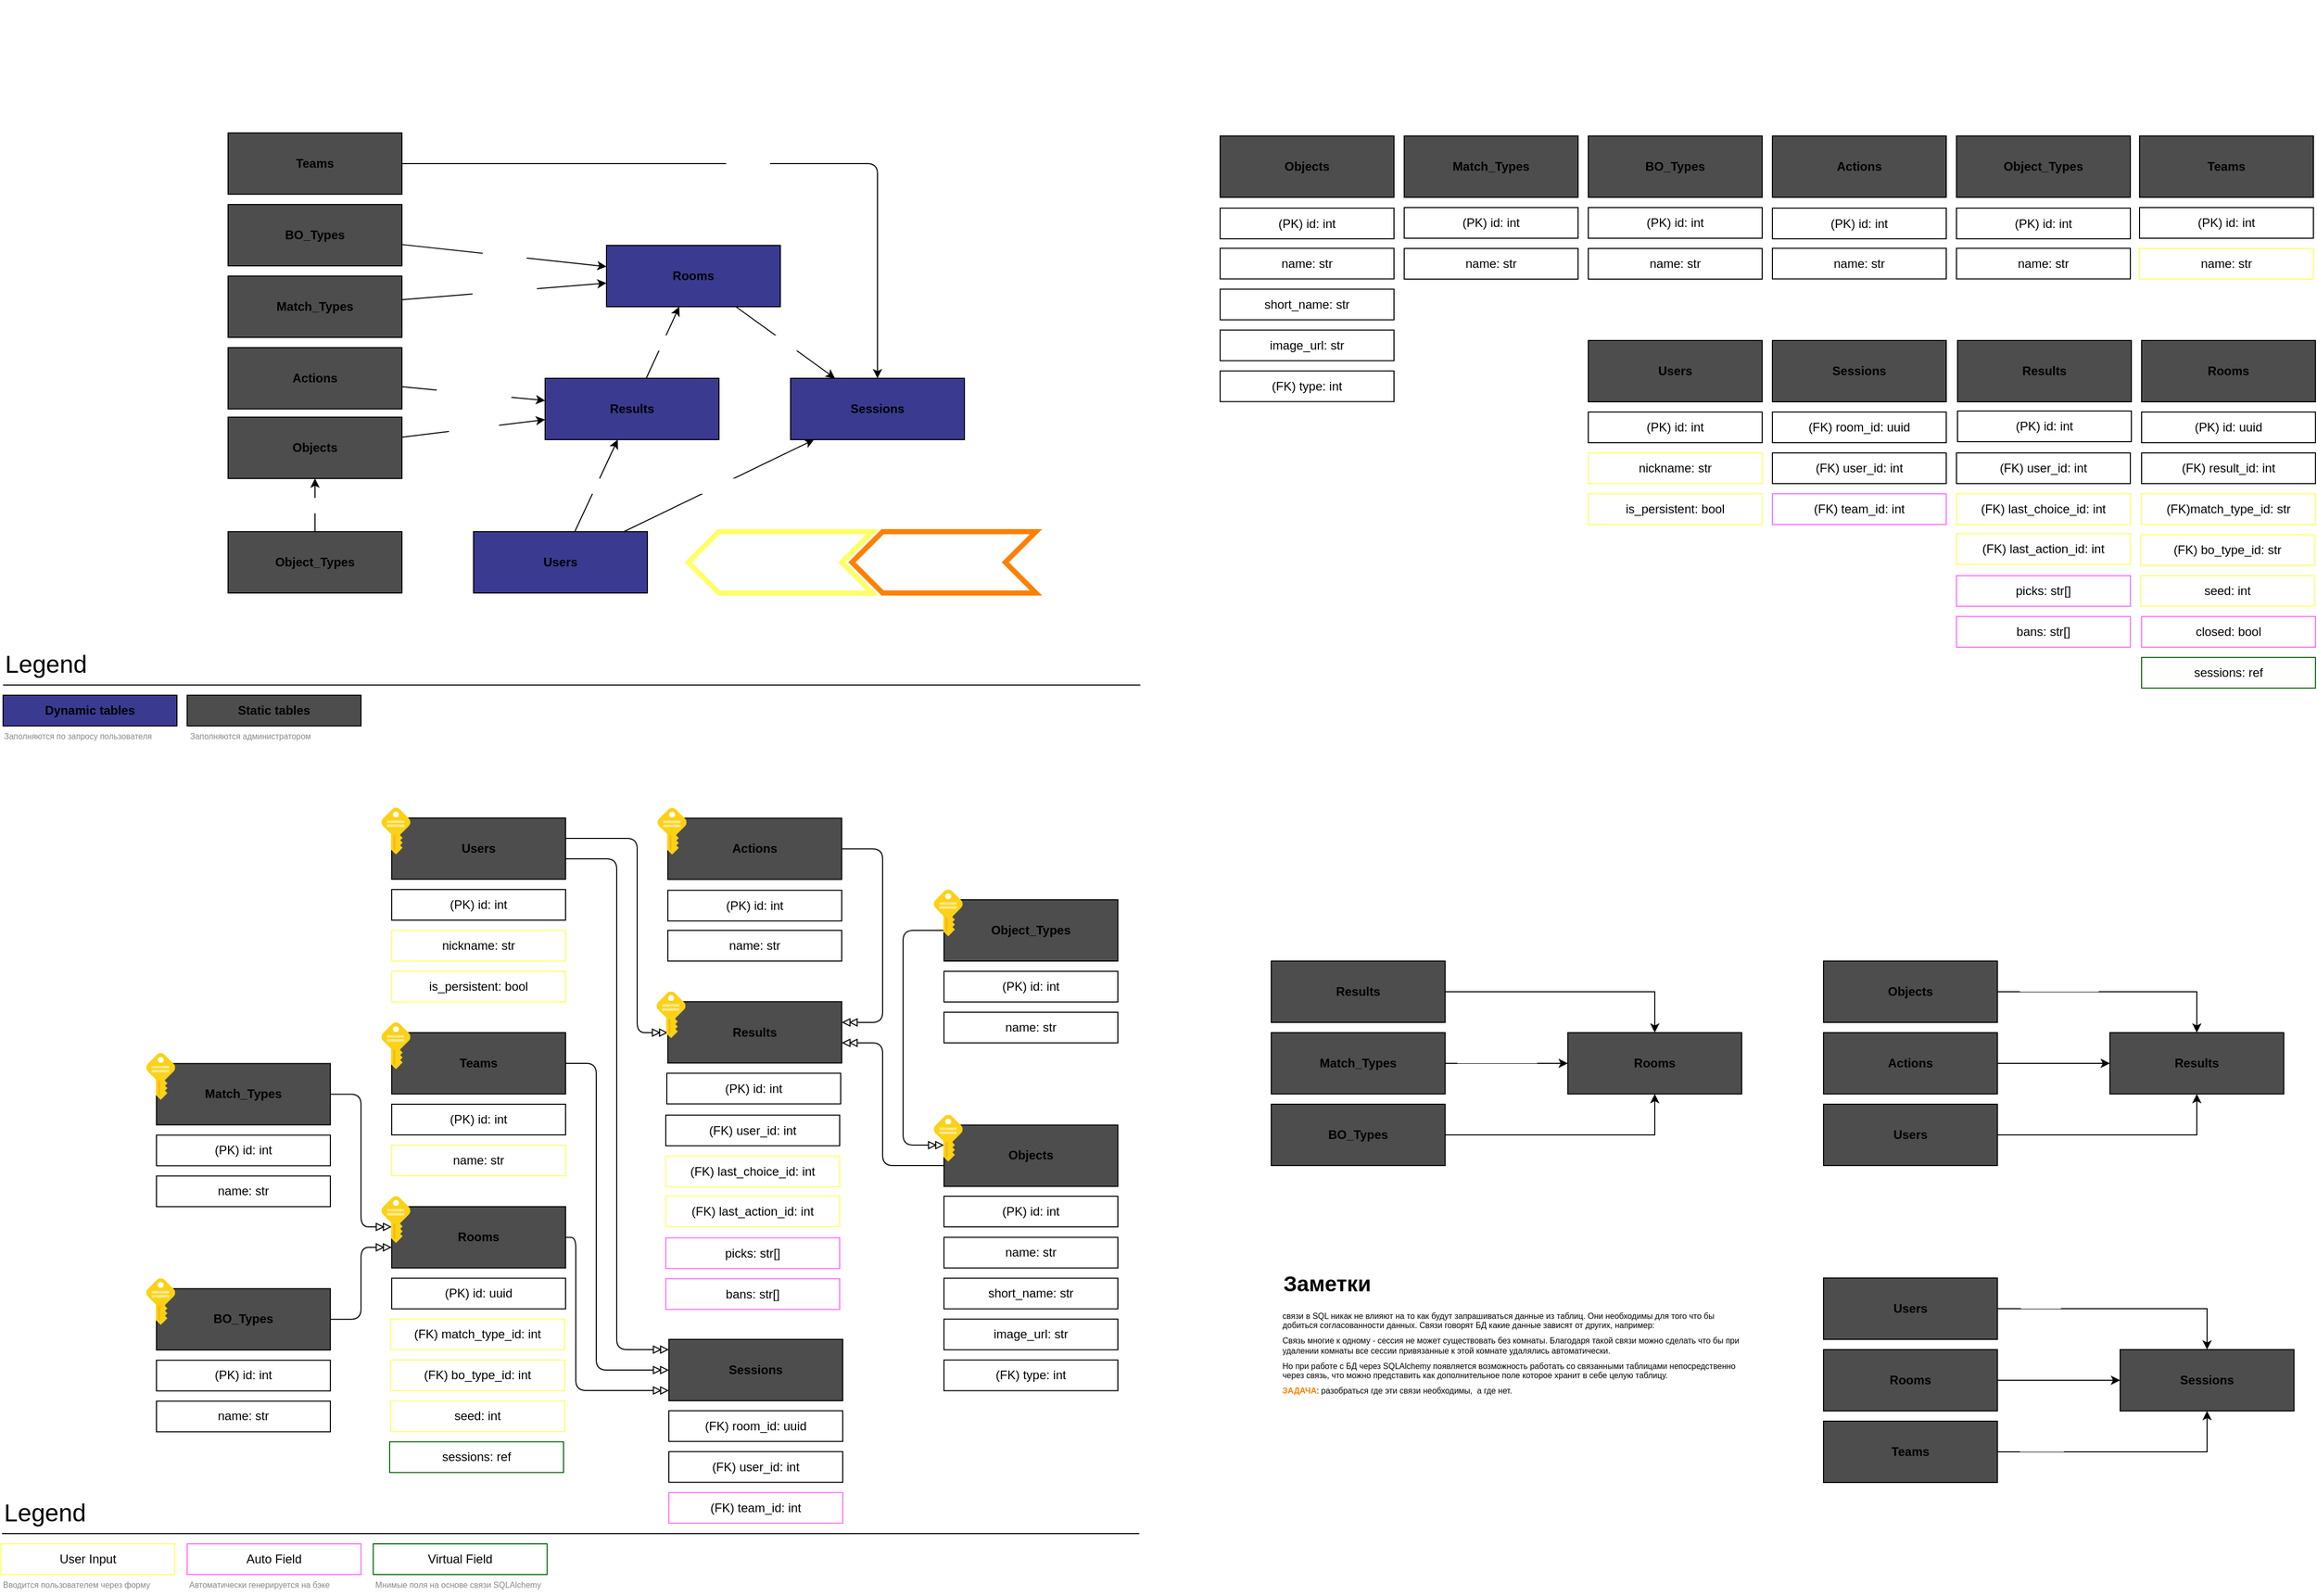 <mxfile version="16.2.4" type="device" pages="5"><diagram id="msKyM3QTYCGkHJKbw-Ij" name="DB_Arch"><mxGraphModel dx="981" dy="1359" grid="1" gridSize="10" guides="0" tooltips="1" connect="1" arrows="1" fold="1" page="1" pageScale="1" pageWidth="1169" pageHeight="827" math="0" shadow="0"><root><mxCell id="0"/><mxCell id="1" parent="0"/><mxCell id="wZGH_QOkmGSGh30uLuTO-205" style="edgeStyle=orthogonalEdgeStyle;rounded=1;jumpStyle=none;orthogonalLoop=1;jettySize=auto;html=1;fontSize=12;fontColor=#FFFFFF;startArrow=none;startFill=0;endArrow=doubleBlock;endFill=0;strokeColor=default;elbow=vertical;" parent="1" source="4jjwoe7JuIm5MmQz-8s8-1" target="4jjwoe7JuIm5MmQz-8s8-45" edge="1"><mxGeometry relative="1" as="geometry"><Array as="points"><mxPoint x="590" y="470"/><mxPoint x="590" y="620"/></Array></mxGeometry></mxCell><mxCell id="4jjwoe7JuIm5MmQz-8s8-1" value="Rooms" style="rounded=0;whiteSpace=wrap;html=1;fillColor=#4D4D4D;fontStyle=1" parent="1" vertex="1"><mxGeometry x="410" y="440.2" width="170" height="60" as="geometry"/></mxCell><mxCell id="wZGH_QOkmGSGh30uLuTO-204" style="edgeStyle=orthogonalEdgeStyle;rounded=1;jumpStyle=none;orthogonalLoop=1;jettySize=auto;html=1;fontSize=12;fontColor=#FFFFFF;startArrow=none;startFill=0;endArrow=doubleBlock;endFill=0;strokeColor=default;elbow=vertical;" parent="1" source="4jjwoe7JuIm5MmQz-8s8-2" target="4jjwoe7JuIm5MmQz-8s8-45" edge="1"><mxGeometry relative="1" as="geometry"><Array as="points"><mxPoint x="630" y="100"/><mxPoint x="630" y="580"/></Array></mxGeometry></mxCell><mxCell id="wZGH_QOkmGSGh30uLuTO-208" style="edgeStyle=orthogonalEdgeStyle;rounded=1;jumpStyle=none;orthogonalLoop=1;jettySize=auto;html=1;fontSize=12;fontColor=#FFFFFF;startArrow=none;startFill=0;endArrow=doubleBlock;endFill=0;strokeColor=default;elbow=vertical;" parent="1" source="4jjwoe7JuIm5MmQz-8s8-2" target="rAY3adNcIp4noNA6YQVJ-1" edge="1"><mxGeometry relative="1" as="geometry"><Array as="points"><mxPoint x="650" y="80"/><mxPoint x="650" y="270"/></Array></mxGeometry></mxCell><mxCell id="4jjwoe7JuIm5MmQz-8s8-2" value="Users" style="rounded=0;whiteSpace=wrap;html=1;fillColor=#4D4D4D;fontStyle=1" parent="1" vertex="1"><mxGeometry x="410.0" y="60.0" width="170" height="60" as="geometry"/></mxCell><mxCell id="4jjwoe7JuIm5MmQz-8s8-4" value="(PK) id: uuid" style="rounded=0;whiteSpace=wrap;html=1;" parent="1" vertex="1"><mxGeometry x="410" y="510.2" width="170" height="30" as="geometry"/></mxCell><mxCell id="4jjwoe7JuIm5MmQz-8s8-5" value="(FK) match_type_id: int" style="rounded=0;whiteSpace=wrap;html=1;strokeColor=#FFFF66;" parent="1" vertex="1"><mxGeometry x="409" y="550.2" width="170" height="30" as="geometry"/></mxCell><mxCell id="4jjwoe7JuIm5MmQz-8s8-6" value="(PK) id: int" style="rounded=0;whiteSpace=wrap;html=1;" parent="1" vertex="1"><mxGeometry x="410.0" y="130.0" width="170" height="30" as="geometry"/></mxCell><mxCell id="4jjwoe7JuIm5MmQz-8s8-7" value="nickname: str" style="rounded=0;whiteSpace=wrap;html=1;strokeColor=#FFFF66;" parent="1" vertex="1"><mxGeometry x="410.0" y="170.0" width="170" height="30" as="geometry"/></mxCell><mxCell id="wZGH_QOkmGSGh30uLuTO-202" style="rounded=1;jumpStyle=none;orthogonalLoop=1;jettySize=auto;html=1;fontSize=12;fontColor=#FFFFFF;startArrow=none;startFill=0;endArrow=doubleBlock;endFill=0;strokeColor=default;elbow=vertical;edgeStyle=orthogonalEdgeStyle;" parent="1" source="4jjwoe7JuIm5MmQz-8s8-13" target="4jjwoe7JuIm5MmQz-8s8-1" edge="1"><mxGeometry relative="1" as="geometry"><Array as="points"><mxPoint x="380" y="330"/><mxPoint x="380" y="460"/></Array></mxGeometry></mxCell><mxCell id="4jjwoe7JuIm5MmQz-8s8-13" value="Match_Types" style="rounded=0;whiteSpace=wrap;html=1;fillColor=#4D4D4D;fontStyle=1" parent="1" vertex="1"><mxGeometry x="180" y="300.2" width="170" height="60" as="geometry"/></mxCell><mxCell id="4jjwoe7JuIm5MmQz-8s8-16" value="name: str" style="rounded=0;whiteSpace=wrap;html=1;" parent="1" vertex="1"><mxGeometry x="180" y="630.4" width="170" height="30" as="geometry"/></mxCell><mxCell id="wZGH_QOkmGSGh30uLuTO-203" style="edgeStyle=orthogonalEdgeStyle;rounded=1;jumpStyle=none;orthogonalLoop=1;jettySize=auto;html=1;fontSize=12;fontColor=#FFFFFF;startArrow=none;startFill=0;endArrow=doubleBlock;endFill=0;strokeColor=default;elbow=vertical;" parent="1" source="4jjwoe7JuIm5MmQz-8s8-18" target="4jjwoe7JuIm5MmQz-8s8-1" edge="1"><mxGeometry relative="1" as="geometry"><Array as="points"><mxPoint x="380" y="550"/><mxPoint x="380" y="480"/></Array></mxGeometry></mxCell><mxCell id="4jjwoe7JuIm5MmQz-8s8-18" value="BO_Types" style="rounded=0;whiteSpace=wrap;html=1;fillColor=#4D4D4D;fontStyle=1" parent="1" vertex="1"><mxGeometry x="180" y="520.4" width="170" height="60" as="geometry"/></mxCell><mxCell id="4jjwoe7JuIm5MmQz-8s8-23" value="(PK) id: int" style="rounded=0;whiteSpace=wrap;html=1;" parent="1" vertex="1"><mxGeometry x="180" y="370.2" width="170" height="30" as="geometry"/></mxCell><mxCell id="4jjwoe7JuIm5MmQz-8s8-24" value="name: str" style="rounded=0;whiteSpace=wrap;html=1;" parent="1" vertex="1"><mxGeometry x="180" y="410.2" width="170" height="30" as="geometry"/></mxCell><mxCell id="4jjwoe7JuIm5MmQz-8s8-25" value="(PK) id: int" style="rounded=0;whiteSpace=wrap;html=1;" parent="1" vertex="1"><mxGeometry x="180" y="590.4" width="170" height="30" as="geometry"/></mxCell><mxCell id="4jjwoe7JuIm5MmQz-8s8-27" value="(FK) bo_type_id: int" style="rounded=0;whiteSpace=wrap;html=1;strokeColor=#FFFF66;" parent="1" vertex="1"><mxGeometry x="409" y="590.2" width="170" height="30" as="geometry"/></mxCell><mxCell id="4jjwoe7JuIm5MmQz-8s8-45" value="Sessions" style="rounded=0;whiteSpace=wrap;html=1;fillColor=#4D4D4D;fontStyle=1" parent="1" vertex="1"><mxGeometry x="681" y="570" width="170" height="60" as="geometry"/></mxCell><mxCell id="4jjwoe7JuIm5MmQz-8s8-47" value="(FK) room_id: uuid" style="rounded=0;whiteSpace=wrap;html=1;" parent="1" vertex="1"><mxGeometry x="681" y="639.82" width="170" height="30" as="geometry"/></mxCell><mxCell id="4jjwoe7JuIm5MmQz-8s8-48" value="(FK)&amp;nbsp;user_id: int" style="rounded=0;whiteSpace=wrap;html=1;" parent="1" vertex="1"><mxGeometry x="681" y="679.82" width="170" height="30" as="geometry"/></mxCell><mxCell id="4jjwoe7JuIm5MmQz-8s8-49" value="User Input" style="rounded=0;whiteSpace=wrap;html=1;strokeColor=#FFFF66;" parent="1" vertex="1"><mxGeometry x="28" y="770" width="170" height="30" as="geometry"/></mxCell><mxCell id="4jjwoe7JuIm5MmQz-8s8-50" value="Auto Field" style="rounded=0;whiteSpace=wrap;html=1;strokeColor=#FF66FF;" parent="1" vertex="1"><mxGeometry x="210" y="770" width="170" height="30" as="geometry"/></mxCell><mxCell id="wZGH_QOkmGSGh30uLuTO-206" style="edgeStyle=orthogonalEdgeStyle;rounded=1;jumpStyle=none;orthogonalLoop=1;jettySize=auto;html=1;fontSize=12;fontColor=#FFFFFF;startArrow=none;startFill=0;endArrow=doubleBlock;endFill=0;strokeColor=default;elbow=vertical;" parent="1" source="4jjwoe7JuIm5MmQz-8s8-51" target="4jjwoe7JuIm5MmQz-8s8-45" edge="1"><mxGeometry relative="1" as="geometry"><Array as="points"><mxPoint x="610" y="300"/><mxPoint x="610" y="600"/></Array></mxGeometry></mxCell><mxCell id="4jjwoe7JuIm5MmQz-8s8-51" value="Teams" style="rounded=0;whiteSpace=wrap;html=1;fillColor=#4D4D4D;fontStyle=1" parent="1" vertex="1"><mxGeometry x="410.0" y="270" width="170" height="60" as="geometry"/></mxCell><mxCell id="4jjwoe7JuIm5MmQz-8s8-54" value="name: str" style="rounded=0;whiteSpace=wrap;html=1;strokeColor=#FFFF66;" parent="1" vertex="1"><mxGeometry x="410.0" y="380" width="170" height="30" as="geometry"/></mxCell><mxCell id="4jjwoe7JuIm5MmQz-8s8-55" value="(PK) id: int" style="rounded=0;whiteSpace=wrap;html=1;" parent="1" vertex="1"><mxGeometry x="410.0" y="340" width="170" height="30" as="geometry"/></mxCell><mxCell id="4jjwoe7JuIm5MmQz-8s8-60" value="&lt;font style=&quot;font-size: 24px&quot;&gt;Legend&lt;/font&gt;" style="text;html=1;strokeColor=none;fillColor=none;align=left;verticalAlign=middle;whiteSpace=wrap;rounded=0;" parent="1" vertex="1"><mxGeometry x="29" y="720" width="92" height="40" as="geometry"/></mxCell><mxCell id="4jjwoe7JuIm5MmQz-8s8-62" value="" style="endArrow=none;html=1;rounded=0;fontSize=24;exitX=0;exitY=1;exitDx=0;exitDy=0;" parent="1" source="4jjwoe7JuIm5MmQz-8s8-60" edge="1"><mxGeometry width="50" height="50" relative="1" as="geometry"><mxPoint x="771" y="600" as="sourcePoint"/><mxPoint x="1141" y="760" as="targetPoint"/></mxGeometry></mxCell><mxCell id="HljinGuqUD7LIQX1igDH-1" value="is_persistent: bool" style="rounded=0;whiteSpace=wrap;html=1;strokeColor=#FFFF66;" parent="1" vertex="1"><mxGeometry x="410.0" y="210.0" width="170" height="30" as="geometry"/></mxCell><mxCell id="HljinGuqUD7LIQX1igDH-6" value="seed: int" style="rounded=0;whiteSpace=wrap;html=1;strokeColor=#FFFF66;" parent="1" vertex="1"><mxGeometry x="409" y="630.2" width="170" height="30" as="geometry"/></mxCell><mxCell id="rAY3adNcIp4noNA6YQVJ-1" value="Results" style="rounded=0;whiteSpace=wrap;html=1;fillColor=#4D4D4D;fontStyle=1" parent="1" vertex="1"><mxGeometry x="680" y="239.7" width="170" height="60" as="geometry"/></mxCell><mxCell id="IEd39z6FHSVM6WoBBZto-1" value="(FK) team_id: int" style="rounded=0;whiteSpace=wrap;html=1;strokeColor=#FF66FF;" parent="1" vertex="1"><mxGeometry x="681" y="719.82" width="170" height="30" as="geometry"/></mxCell><mxCell id="IEd39z6FHSVM6WoBBZto-2" value="sessions: ref" style="rounded=0;whiteSpace=wrap;html=1;strokeColor=#006600;" parent="1" vertex="1"><mxGeometry x="408" y="670.2" width="170" height="30" as="geometry"/></mxCell><mxCell id="Pdu6vEGgEKiIDiA17Eyo-1" value="Вводится пользователем через форму" style="text;html=1;strokeColor=none;fillColor=none;align=left;verticalAlign=middle;whiteSpace=wrap;rounded=0;shadow=0;glass=0;labelBorderColor=none;fontSize=8;fontColor=#878787;" parent="1" vertex="1"><mxGeometry x="28" y="800" width="170" height="20" as="geometry"/></mxCell><mxCell id="Pdu6vEGgEKiIDiA17Eyo-2" value="Автоматически генерируется на бэке" style="text;html=1;strokeColor=none;fillColor=none;align=left;verticalAlign=middle;whiteSpace=wrap;rounded=0;shadow=0;glass=0;labelBorderColor=none;fontSize=8;fontColor=#878787;" parent="1" vertex="1"><mxGeometry x="210" y="800" width="170" height="20" as="geometry"/></mxCell><mxCell id="qCTBJWdA8ET0f0xkRoKU-1" value="Virtual Field" style="rounded=0;whiteSpace=wrap;html=1;strokeColor=#006600;" parent="1" vertex="1"><mxGeometry x="391.94" y="770" width="170" height="30" as="geometry"/></mxCell><mxCell id="qCTBJWdA8ET0f0xkRoKU-2" value="Мнимые поля на основе связи SQLAlchemy" style="text;html=1;strokeColor=none;fillColor=none;align=left;verticalAlign=middle;whiteSpace=wrap;rounded=0;shadow=0;glass=0;labelBorderColor=none;fontSize=8;fontColor=#878787;" parent="1" vertex="1"><mxGeometry x="391.94" y="800" width="170" height="20" as="geometry"/></mxCell><mxCell id="qCTBJWdA8ET0f0xkRoKU-4" value="Заметки" style="text;html=1;strokeColor=none;fillColor=none;align=left;verticalAlign=middle;whiteSpace=wrap;rounded=0;fontSize=21;fontStyle=1" parent="1" vertex="1"><mxGeometry x="1280" y="500" width="180" height="30" as="geometry"/></mxCell><mxCell id="qCTBJWdA8ET0f0xkRoKU-5" value="&lt;h1 style=&quot;text-align: left ; font-size: 8px&quot;&gt;&lt;span style=&quot;font-weight: 400 ; font-size: 8px&quot;&gt;&lt;font style=&quot;font-size: 8px ; line-height: 0.3&quot;&gt;связи в SQL никак не влияют на то как будут запрашиваться данные из таблиц. Они необходимы для того что бы добиться согласованности данных. Связи говорят БД какие данные зависят от других, например:&lt;/font&gt;&lt;/span&gt;&lt;/h1&gt;&lt;h1 style=&quot;text-align: left ; font-size: 8px&quot;&gt;&lt;span style=&quot;font-weight: 400 ; font-size: 8px&quot;&gt;&lt;font style=&quot;font-size: 8px ; line-height: 0.3&quot;&gt;Связь многие к одному - сессия не может существовать без комнаты. Благодаря такой связи можно сделать что бы при удалении комнаты все сессии привязанные к этой комнате удалялись автоматически.&lt;/font&gt;&lt;/span&gt;&lt;/h1&gt;&lt;h1 style=&quot;text-align: left ; font-size: 8px&quot;&gt;&lt;span style=&quot;font-weight: 400 ; font-size: 8px&quot;&gt;&lt;font style=&quot;font-size: 8px ; line-height: 0.3&quot;&gt;Но при работе с БД через SQLAlchemy появляется возможность работать со связанными таблицами непосредственно через связь, что можно представить как дополнительное поле которое хранит в себе целую таблицу.&lt;/font&gt;&lt;/span&gt;&lt;/h1&gt;&lt;div style=&quot;text-align: left&quot;&gt;&lt;b&gt;&lt;font color=&quot;#ff8000&quot;&gt;ЗАДАЧА&lt;/font&gt;&lt;/b&gt;: разобраться где эти связи необходимы,&amp;nbsp; а где нет.&lt;/div&gt;" style="text;html=1;strokeColor=none;fillColor=none;align=center;verticalAlign=middle;whiteSpace=wrap;rounded=0;fontSize=8;imageWidth=24;" parent="1" vertex="1"><mxGeometry x="1280" y="530" width="452" height="102.3" as="geometry"/></mxCell><mxCell id="wZGH_QOkmGSGh30uLuTO-210" style="edgeStyle=orthogonalEdgeStyle;rounded=1;jumpStyle=none;orthogonalLoop=1;jettySize=auto;html=1;fontSize=12;fontColor=#FFFFFF;startArrow=none;startFill=0;endArrow=doubleBlock;endFill=0;strokeColor=default;elbow=vertical;" parent="1" source="JbDyKo0zZpgBaeJ1JBka-1" target="rAY3adNcIp4noNA6YQVJ-1" edge="1"><mxGeometry relative="1" as="geometry"><Array as="points"><mxPoint x="890" y="400"/><mxPoint x="890" y="280"/></Array></mxGeometry></mxCell><mxCell id="JbDyKo0zZpgBaeJ1JBka-1" value="Objects" style="rounded=0;whiteSpace=wrap;html=1;fillColor=#4D4D4D;fontStyle=1;glass=0;shadow=0;" parent="1" vertex="1"><mxGeometry x="950" y="360.38" width="170" height="60" as="geometry"/></mxCell><mxCell id="JbDyKo0zZpgBaeJ1JBka-3" value="name: str" style="rounded=0;whiteSpace=wrap;html=1;" parent="1" vertex="1"><mxGeometry x="950" y="470.2" width="170" height="30" as="geometry"/></mxCell><mxCell id="JbDyKo0zZpgBaeJ1JBka-4" value="image_url: str" style="rounded=0;whiteSpace=wrap;html=1;" parent="1" vertex="1"><mxGeometry x="950" y="550.2" width="170" height="30" as="geometry"/></mxCell><mxCell id="JbDyKo0zZpgBaeJ1JBka-5" value="short_name: str" style="rounded=0;whiteSpace=wrap;html=1;" parent="1" vertex="1"><mxGeometry x="950" y="510.2" width="170" height="30" as="geometry"/></mxCell><mxCell id="JbDyKo0zZpgBaeJ1JBka-6" value="(FK) type: int" style="rounded=0;whiteSpace=wrap;html=1;" parent="1" vertex="1"><mxGeometry x="950" y="590.2" width="170" height="30" as="geometry"/></mxCell><mxCell id="JbDyKo0zZpgBaeJ1JBka-8" value="(PK) id: int" style="rounded=0;whiteSpace=wrap;html=1;" parent="1" vertex="1"><mxGeometry x="950" y="430.0" width="170" height="30" as="geometry"/></mxCell><mxCell id="wZGH_QOkmGSGh30uLuTO-209" style="edgeStyle=orthogonalEdgeStyle;rounded=1;jumpStyle=none;orthogonalLoop=1;jettySize=auto;html=1;fontSize=12;fontColor=#FFFFFF;startArrow=none;startFill=0;endArrow=doubleBlock;endFill=0;strokeColor=default;elbow=vertical;" parent="1" source="JbDyKo0zZpgBaeJ1JBka-10" target="rAY3adNcIp4noNA6YQVJ-1" edge="1"><mxGeometry relative="1" as="geometry"><Array as="points"><mxPoint x="890" y="90"/><mxPoint x="890" y="260"/></Array></mxGeometry></mxCell><mxCell id="JbDyKo0zZpgBaeJ1JBka-10" value="Actions" style="rounded=0;whiteSpace=wrap;html=1;fillColor=#4D4D4D;fontStyle=1;glass=0;shadow=0;" parent="1" vertex="1"><mxGeometry x="680" y="60.18" width="170" height="60" as="geometry"/></mxCell><mxCell id="JbDyKo0zZpgBaeJ1JBka-11" value="name: str" style="rounded=0;whiteSpace=wrap;html=1;" parent="1" vertex="1"><mxGeometry x="680" y="170" width="170" height="30" as="geometry"/></mxCell><mxCell id="JbDyKo0zZpgBaeJ1JBka-12" value="(PK) id: int" style="rounded=0;whiteSpace=wrap;html=1;" parent="1" vertex="1"><mxGeometry x="680" y="130.75" width="170" height="30" as="geometry"/></mxCell><mxCell id="wZGH_QOkmGSGh30uLuTO-211" style="edgeStyle=orthogonalEdgeStyle;rounded=1;jumpStyle=none;orthogonalLoop=1;jettySize=auto;html=1;fontSize=12;fontColor=#FFFFFF;startArrow=none;startFill=0;endArrow=doubleBlock;endFill=0;strokeColor=default;elbow=vertical;" parent="1" source="JbDyKo0zZpgBaeJ1JBka-24" target="JbDyKo0zZpgBaeJ1JBka-1" edge="1"><mxGeometry relative="1" as="geometry"><Array as="points"><mxPoint x="910" y="170"/><mxPoint x="910" y="380"/></Array></mxGeometry></mxCell><mxCell id="JbDyKo0zZpgBaeJ1JBka-24" value="Object_Types" style="rounded=0;whiteSpace=wrap;html=1;fillColor=#4D4D4D;fontStyle=1;glass=0;shadow=0;" parent="1" vertex="1"><mxGeometry x="950" y="140" width="170" height="60" as="geometry"/></mxCell><mxCell id="JbDyKo0zZpgBaeJ1JBka-25" value="name: str" style="rounded=0;whiteSpace=wrap;html=1;" parent="1" vertex="1"><mxGeometry x="950" y="250" width="170" height="30" as="geometry"/></mxCell><mxCell id="JbDyKo0zZpgBaeJ1JBka-26" value="(PK) id: int" style="rounded=0;whiteSpace=wrap;html=1;" parent="1" vertex="1"><mxGeometry x="950" y="210.0" width="170" height="30" as="geometry"/></mxCell><mxCell id="JbDyKo0zZpgBaeJ1JBka-27" value="" style="sketch=0;aspect=fixed;html=1;points=[];align=center;image;fontSize=12;image=img/lib/mscae/Key.svg;fontColor=#FF8000;strokeColor=#006600;" parent="1" vertex="1"><mxGeometry x="940" y="130.0" width="28.34" height="45.7" as="geometry"/></mxCell><mxCell id="JbDyKo0zZpgBaeJ1JBka-76" style="edgeStyle=orthogonalEdgeStyle;rounded=0;orthogonalLoop=1;jettySize=auto;html=1;entryX=0;entryY=0.5;entryDx=0;entryDy=0;fontSize=41;fontColor=#FFFFFF;endArrow=classic;endFill=1;" parent="1" source="JbDyKo0zZpgBaeJ1JBka-70" target="JbDyKo0zZpgBaeJ1JBka-71" edge="1"><mxGeometry relative="1" as="geometry"><Array as="points"><mxPoint x="2080" y="610"/><mxPoint x="2080" y="610"/></Array></mxGeometry></mxCell><mxCell id="JbDyKo0zZpgBaeJ1JBka-81" value="room_id" style="edgeLabel;html=1;align=left;verticalAlign=bottom;resizable=0;points=[];fontSize=12;fontColor=#FFFFFF;" parent="JbDyKo0zZpgBaeJ1JBka-76" vertex="1" connectable="0"><mxGeometry x="-0.352" y="1" relative="1" as="geometry"><mxPoint x="-15" as="offset"/></mxGeometry></mxCell><mxCell id="JbDyKo0zZpgBaeJ1JBka-70" value="Rooms" style="rounded=0;whiteSpace=wrap;html=1;fillColor=#4D4D4D;fontStyle=1" parent="1" vertex="1"><mxGeometry x="1810" y="580.0" width="170" height="60" as="geometry"/></mxCell><mxCell id="JbDyKo0zZpgBaeJ1JBka-74" style="edgeStyle=orthogonalEdgeStyle;rounded=0;orthogonalLoop=1;jettySize=auto;html=1;entryX=0.5;entryY=0;entryDx=0;entryDy=0;fontSize=12;fontColor=#FFFFFF;endArrow=none;endFill=0;startArrow=classic;startFill=1;align=center;verticalAlign=top;" parent="1" source="JbDyKo0zZpgBaeJ1JBka-71" target="JbDyKo0zZpgBaeJ1JBka-73" edge="1"><mxGeometry relative="1" as="geometry"><Array as="points"><mxPoint x="2185" y="680"/><mxPoint x="1895" y="680"/></Array></mxGeometry></mxCell><mxCell id="JbDyKo0zZpgBaeJ1JBka-79" value="team_id" style="edgeLabel;html=1;align=left;verticalAlign=bottom;resizable=0;points=[];fontSize=12;fontColor=#FFFFFF;" parent="JbDyKo0zZpgBaeJ1JBka-74" vertex="1" connectable="0"><mxGeometry x="-0.11" y="1" relative="1" as="geometry"><mxPoint x="-65" as="offset"/></mxGeometry></mxCell><mxCell id="JbDyKo0zZpgBaeJ1JBka-71" value="Sessions" style="rounded=0;whiteSpace=wrap;html=1;fillColor=#4D4D4D;fontStyle=1" parent="1" vertex="1"><mxGeometry x="2100" y="580" width="170" height="60" as="geometry"/></mxCell><mxCell id="JbDyKo0zZpgBaeJ1JBka-75" style="edgeStyle=orthogonalEdgeStyle;rounded=0;orthogonalLoop=1;jettySize=auto;html=1;fontSize=41;fontColor=#FFFFFF;endArrow=classic;endFill=1;" parent="1" source="JbDyKo0zZpgBaeJ1JBka-72" target="JbDyKo0zZpgBaeJ1JBka-71" edge="1"><mxGeometry relative="1" as="geometry"/></mxCell><mxCell id="JbDyKo0zZpgBaeJ1JBka-80" value="user_id" style="edgeLabel;html=1;align=left;verticalAlign=bottom;resizable=0;points=[];fontSize=12;fontColor=#FFFFFF;" parent="JbDyKo0zZpgBaeJ1JBka-75" vertex="1" connectable="0"><mxGeometry x="0.187" y="-1" relative="1" as="geometry"><mxPoint x="-125" as="offset"/></mxGeometry></mxCell><mxCell id="JbDyKo0zZpgBaeJ1JBka-72" value="Users" style="rounded=0;whiteSpace=wrap;html=1;fillColor=#4D4D4D;fontStyle=1" parent="1" vertex="1"><mxGeometry x="1810" y="510" width="170" height="60" as="geometry"/></mxCell><mxCell id="JbDyKo0zZpgBaeJ1JBka-73" value="Teams" style="rounded=0;whiteSpace=wrap;html=1;fillColor=#4D4D4D;fontStyle=1" parent="1" vertex="1"><mxGeometry x="1810" y="650" width="170" height="60" as="geometry"/></mxCell><mxCell id="wZGH_QOkmGSGh30uLuTO-7" value="Results" style="rounded=0;whiteSpace=wrap;html=1;fillColor=#4D4D4D;fontStyle=1" parent="1" vertex="1"><mxGeometry x="2090" y="270" width="170" height="60" as="geometry"/></mxCell><mxCell id="wZGH_QOkmGSGh30uLuTO-13" value="" style="edgeStyle=orthogonalEdgeStyle;rounded=0;orthogonalLoop=1;jettySize=auto;html=1;fontSize=12;fontColor=#FFFFFF;startArrow=none;startFill=0;endArrow=classic;endFill=1;verticalAlign=bottom;" parent="1" source="wZGH_QOkmGSGh30uLuTO-8" target="wZGH_QOkmGSGh30uLuTO-7" edge="1"><mxGeometry relative="1" as="geometry"/></mxCell><mxCell id="wZGH_QOkmGSGh30uLuTO-18" value="last_action_id" style="edgeLabel;html=1;align=center;verticalAlign=bottom;resizable=0;points=[];fontSize=12;fontColor=#FFFFFF;" parent="wZGH_QOkmGSGh30uLuTO-13" vertex="1" connectable="0"><mxGeometry x="0.333" y="1" relative="1" as="geometry"><mxPoint x="-13" as="offset"/></mxGeometry></mxCell><mxCell id="wZGH_QOkmGSGh30uLuTO-8" value="Actions" style="rounded=0;whiteSpace=wrap;html=1;fillColor=#4D4D4D;fontStyle=1;glass=0;shadow=0;" parent="1" vertex="1"><mxGeometry x="1810" y="270" width="170" height="60" as="geometry"/></mxCell><mxCell id="wZGH_QOkmGSGh30uLuTO-12" style="edgeStyle=orthogonalEdgeStyle;rounded=0;orthogonalLoop=1;jettySize=auto;html=1;fontSize=12;fontColor=#FFFFFF;startArrow=none;startFill=0;endArrow=classic;endFill=1;" parent="1" source="wZGH_QOkmGSGh30uLuTO-9" target="wZGH_QOkmGSGh30uLuTO-7" edge="1"><mxGeometry relative="1" as="geometry"/></mxCell><mxCell id="wZGH_QOkmGSGh30uLuTO-15" value="last_choice_id" style="edgeLabel;html=1;align=center;verticalAlign=bottom;resizable=0;points=[];fontSize=12;fontColor=#FFFFFF;" parent="wZGH_QOkmGSGh30uLuTO-12" vertex="1" connectable="0"><mxGeometry x="-0.255" y="-1" relative="1" as="geometry"><mxPoint x="-28" as="offset"/></mxGeometry></mxCell><mxCell id="wZGH_QOkmGSGh30uLuTO-9" value="Objects" style="rounded=0;whiteSpace=wrap;html=1;fillColor=#4D4D4D;fontStyle=1;glass=0;shadow=0;" parent="1" vertex="1"><mxGeometry x="1810" y="200" width="170" height="60" as="geometry"/></mxCell><mxCell id="wZGH_QOkmGSGh30uLuTO-14" style="edgeStyle=orthogonalEdgeStyle;rounded=0;orthogonalLoop=1;jettySize=auto;html=1;entryX=0.5;entryY=1;entryDx=0;entryDy=0;fontSize=12;fontColor=#FFFFFF;startArrow=none;startFill=0;endArrow=classic;endFill=1;" parent="1" source="wZGH_QOkmGSGh30uLuTO-10" target="wZGH_QOkmGSGh30uLuTO-7" edge="1"><mxGeometry relative="1" as="geometry"/></mxCell><mxCell id="wZGH_QOkmGSGh30uLuTO-19" value="user_id" style="edgeLabel;html=1;align=center;verticalAlign=bottom;resizable=0;points=[];fontSize=12;fontColor=#FFFFFF;" parent="wZGH_QOkmGSGh30uLuTO-14" vertex="1" connectable="0"><mxGeometry x="-0.389" relative="1" as="geometry"><mxPoint x="-32" as="offset"/></mxGeometry></mxCell><mxCell id="wZGH_QOkmGSGh30uLuTO-10" value="Users" style="rounded=0;whiteSpace=wrap;html=1;fillColor=#4D4D4D;fontStyle=1" parent="1" vertex="1"><mxGeometry x="1810" y="340" width="170" height="60" as="geometry"/></mxCell><mxCell id="wZGH_QOkmGSGh30uLuTO-21" style="edgeStyle=orthogonalEdgeStyle;rounded=0;orthogonalLoop=1;jettySize=auto;html=1;entryX=0.5;entryY=1;entryDx=0;entryDy=0;fontSize=41;fontColor=#FFFFFF;endArrow=classic;endFill=1;" parent="1" source="wZGH_QOkmGSGh30uLuTO-23" target="wZGH_QOkmGSGh30uLuTO-26" edge="1"><mxGeometry relative="1" as="geometry"><Array as="points"><mxPoint x="1645" y="370"/></Array></mxGeometry></mxCell><mxCell id="wZGH_QOkmGSGh30uLuTO-22" value="bo_type_id" style="edgeLabel;html=1;align=left;verticalAlign=bottom;resizable=0;points=[];fontSize=12;fontColor=#FFFFFF;" parent="wZGH_QOkmGSGh30uLuTO-21" vertex="1" connectable="0"><mxGeometry x="-0.352" y="1" relative="1" as="geometry"><mxPoint x="-69" as="offset"/></mxGeometry></mxCell><mxCell id="wZGH_QOkmGSGh30uLuTO-23" value="BO_Types" style="rounded=0;whiteSpace=wrap;html=1;fillColor=#4D4D4D;fontStyle=1" parent="1" vertex="1"><mxGeometry x="1270" y="340.0" width="170" height="60" as="geometry"/></mxCell><mxCell id="wZGH_QOkmGSGh30uLuTO-26" value="Rooms" style="rounded=0;whiteSpace=wrap;html=1;fillColor=#4D4D4D;fontStyle=1" parent="1" vertex="1"><mxGeometry x="1560" y="270" width="170" height="60" as="geometry"/></mxCell><mxCell id="wZGH_QOkmGSGh30uLuTO-27" style="edgeStyle=orthogonalEdgeStyle;rounded=0;orthogonalLoop=1;jettySize=auto;html=1;fontSize=41;fontColor=#FFFFFF;endArrow=classic;endFill=1;" parent="1" source="wZGH_QOkmGSGh30uLuTO-29" target="wZGH_QOkmGSGh30uLuTO-26" edge="1"><mxGeometry relative="1" as="geometry"/></mxCell><mxCell id="wZGH_QOkmGSGh30uLuTO-28" value="match_type_id" style="edgeLabel;html=1;align=left;verticalAlign=bottom;resizable=0;points=[];fontSize=12;fontColor=#FFFFFF;" parent="wZGH_QOkmGSGh30uLuTO-27" vertex="1" connectable="0"><mxGeometry x="0.187" y="-1" relative="1" as="geometry"><mxPoint x="-61" as="offset"/></mxGeometry></mxCell><mxCell id="wZGH_QOkmGSGh30uLuTO-29" value="Match_Types" style="rounded=0;whiteSpace=wrap;html=1;fillColor=#4D4D4D;fontStyle=1" parent="1" vertex="1"><mxGeometry x="1270" y="270" width="170" height="60" as="geometry"/></mxCell><mxCell id="wZGH_QOkmGSGh30uLuTO-31" style="edgeStyle=orthogonalEdgeStyle;rounded=0;orthogonalLoop=1;jettySize=auto;html=1;entryX=0.5;entryY=0;entryDx=0;entryDy=0;fontSize=12;fontColor=#FFFFFF;startArrow=none;startFill=0;endArrow=classic;endFill=1;" parent="1" source="wZGH_QOkmGSGh30uLuTO-33" target="wZGH_QOkmGSGh30uLuTO-26" edge="1"><mxGeometry relative="1" as="geometry"/></mxCell><mxCell id="wZGH_QOkmGSGh30uLuTO-32" value="result_id" style="edgeLabel;html=1;align=left;verticalAlign=bottom;resizable=0;points=[];fontSize=12;fontColor=#FFFFFF;" parent="wZGH_QOkmGSGh30uLuTO-31" vertex="1" connectable="0"><mxGeometry x="-0.051" y="-1" relative="1" as="geometry"><mxPoint x="-106" y="-1" as="offset"/></mxGeometry></mxCell><mxCell id="wZGH_QOkmGSGh30uLuTO-33" value="Results" style="rounded=0;whiteSpace=wrap;html=1;fillColor=#4D4D4D;fontStyle=1" parent="1" vertex="1"><mxGeometry x="1270" y="200" width="170" height="60" as="geometry"/></mxCell><mxCell id="wZGH_QOkmGSGh30uLuTO-38" value="Users" style="rounded=0;whiteSpace=wrap;html=1;fillColor=#4D4D4D;fontStyle=1" parent="1" vertex="1"><mxGeometry x="1580" y="-407" width="170" height="60" as="geometry"/></mxCell><mxCell id="wZGH_QOkmGSGh30uLuTO-41" value="(PK) id: int" style="rounded=0;whiteSpace=wrap;html=1;" parent="1" vertex="1"><mxGeometry x="1580" y="-337" width="170" height="30" as="geometry"/></mxCell><mxCell id="wZGH_QOkmGSGh30uLuTO-42" value="nickname: str" style="rounded=0;whiteSpace=wrap;html=1;strokeColor=#FFFF66;" parent="1" vertex="1"><mxGeometry x="1580" y="-297" width="170" height="30" as="geometry"/></mxCell><mxCell id="wZGH_QOkmGSGh30uLuTO-43" value="Match_Types" style="rounded=0;whiteSpace=wrap;html=1;fillColor=#4D4D4D;fontStyle=1" parent="1" vertex="1"><mxGeometry x="1400" y="-607" width="170" height="60" as="geometry"/></mxCell><mxCell id="wZGH_QOkmGSGh30uLuTO-44" value="name: str" style="rounded=0;whiteSpace=wrap;html=1;" parent="1" vertex="1"><mxGeometry x="1580" y="-497.0" width="170" height="30" as="geometry"/></mxCell><mxCell id="wZGH_QOkmGSGh30uLuTO-45" value="BO_Types" style="rounded=0;whiteSpace=wrap;html=1;fillColor=#4D4D4D;fontStyle=1" parent="1" vertex="1"><mxGeometry x="1580" y="-607" width="170" height="60" as="geometry"/></mxCell><mxCell id="wZGH_QOkmGSGh30uLuTO-46" value="(PK) id: int" style="rounded=0;whiteSpace=wrap;html=1;" parent="1" vertex="1"><mxGeometry x="1400" y="-537" width="170" height="30" as="geometry"/></mxCell><mxCell id="wZGH_QOkmGSGh30uLuTO-47" value="name: str" style="rounded=0;whiteSpace=wrap;html=1;" parent="1" vertex="1"><mxGeometry x="1400" y="-497" width="170" height="30" as="geometry"/></mxCell><mxCell id="wZGH_QOkmGSGh30uLuTO-48" value="(PK) id: int" style="rounded=0;whiteSpace=wrap;html=1;" parent="1" vertex="1"><mxGeometry x="1580" y="-537" width="170" height="30" as="geometry"/></mxCell><mxCell id="wZGH_QOkmGSGh30uLuTO-58" value="is_persistent: bool" style="rounded=0;whiteSpace=wrap;html=1;strokeColor=#FFFF66;" parent="1" vertex="1"><mxGeometry x="1580" y="-257.0" width="170" height="30" as="geometry"/></mxCell><mxCell id="wZGH_QOkmGSGh30uLuTO-106" value="Objects" style="rounded=0;whiteSpace=wrap;html=1;fillColor=#4D4D4D;fontStyle=1;glass=0;shadow=0;" parent="1" vertex="1"><mxGeometry x="1220" y="-607" width="170" height="60" as="geometry"/></mxCell><mxCell id="wZGH_QOkmGSGh30uLuTO-107" value="name: str" style="rounded=0;whiteSpace=wrap;html=1;" parent="1" vertex="1"><mxGeometry x="1220" y="-497.18" width="170" height="30" as="geometry"/></mxCell><mxCell id="wZGH_QOkmGSGh30uLuTO-108" value="image_url: str" style="rounded=0;whiteSpace=wrap;html=1;" parent="1" vertex="1"><mxGeometry x="1220" y="-417.18" width="170" height="30" as="geometry"/></mxCell><mxCell id="wZGH_QOkmGSGh30uLuTO-109" value="short_name: str" style="rounded=0;whiteSpace=wrap;html=1;" parent="1" vertex="1"><mxGeometry x="1220" y="-457.18" width="170" height="30" as="geometry"/></mxCell><mxCell id="wZGH_QOkmGSGh30uLuTO-110" value="(FK) type: int" style="rounded=0;whiteSpace=wrap;html=1;" parent="1" vertex="1"><mxGeometry x="1220" y="-377.18" width="170" height="30" as="geometry"/></mxCell><mxCell id="wZGH_QOkmGSGh30uLuTO-111" value="(PK) id: int" style="rounded=0;whiteSpace=wrap;html=1;" parent="1" vertex="1"><mxGeometry x="1220" y="-536.43" width="170" height="30" as="geometry"/></mxCell><mxCell id="wZGH_QOkmGSGh30uLuTO-112" value="Actions" style="rounded=0;whiteSpace=wrap;html=1;fillColor=#4D4D4D;fontStyle=1;glass=0;shadow=0;" parent="1" vertex="1"><mxGeometry x="1760" y="-607" width="170" height="60" as="geometry"/></mxCell><mxCell id="wZGH_QOkmGSGh30uLuTO-113" value="name: str" style="rounded=0;whiteSpace=wrap;html=1;" parent="1" vertex="1"><mxGeometry x="1760" y="-497.18" width="170" height="30" as="geometry"/></mxCell><mxCell id="wZGH_QOkmGSGh30uLuTO-114" value="(PK) id: int" style="rounded=0;whiteSpace=wrap;html=1;" parent="1" vertex="1"><mxGeometry x="1760" y="-536.43" width="170" height="30" as="geometry"/></mxCell><mxCell id="wZGH_QOkmGSGh30uLuTO-124" value="Object_Types" style="rounded=0;whiteSpace=wrap;html=1;fillColor=#4D4D4D;fontStyle=1;glass=0;shadow=0;" parent="1" vertex="1"><mxGeometry x="1940" y="-607" width="170" height="60" as="geometry"/></mxCell><mxCell id="wZGH_QOkmGSGh30uLuTO-125" value="name: str" style="rounded=0;whiteSpace=wrap;html=1;" parent="1" vertex="1"><mxGeometry x="1940" y="-497.18" width="170" height="30" as="geometry"/></mxCell><mxCell id="wZGH_QOkmGSGh30uLuTO-126" value="(PK) id: int" style="rounded=0;whiteSpace=wrap;html=1;" parent="1" vertex="1"><mxGeometry x="1940" y="-536.43" width="170" height="30" as="geometry"/></mxCell><mxCell id="wZGH_QOkmGSGh30uLuTO-129" value="Sessions" style="rounded=0;whiteSpace=wrap;html=1;fillColor=#4D4D4D;fontStyle=1" parent="1" vertex="1"><mxGeometry x="1760" y="-407" width="170" height="60" as="geometry"/></mxCell><mxCell id="wZGH_QOkmGSGh30uLuTO-130" value="(FK) room_id: uuid" style="rounded=0;whiteSpace=wrap;html=1;" parent="1" vertex="1"><mxGeometry x="1760" y="-337" width="170" height="30" as="geometry"/></mxCell><mxCell id="wZGH_QOkmGSGh30uLuTO-131" value="(FK)&amp;nbsp;user_id: int" style="rounded=0;whiteSpace=wrap;html=1;" parent="1" vertex="1"><mxGeometry x="1760" y="-297" width="170" height="30" as="geometry"/></mxCell><mxCell id="wZGH_QOkmGSGh30uLuTO-133" value="(FK) team_id: int" style="rounded=0;whiteSpace=wrap;html=1;strokeColor=#FF66FF;" parent="1" vertex="1"><mxGeometry x="1760" y="-257" width="170" height="30" as="geometry"/></mxCell><mxCell id="wZGH_QOkmGSGh30uLuTO-134" value="Teams" style="rounded=0;whiteSpace=wrap;html=1;fillColor=#4D4D4D;fontStyle=1" parent="1" vertex="1"><mxGeometry x="2119" y="-607" width="170" height="60" as="geometry"/></mxCell><mxCell id="wZGH_QOkmGSGh30uLuTO-137" value="name: str" style="rounded=0;whiteSpace=wrap;html=1;strokeColor=#FFFF66;" parent="1" vertex="1"><mxGeometry x="2119" y="-497" width="170" height="30" as="geometry"/></mxCell><mxCell id="wZGH_QOkmGSGh30uLuTO-138" value="(PK) id: int" style="rounded=0;whiteSpace=wrap;html=1;" parent="1" vertex="1"><mxGeometry x="2119" y="-537" width="170" height="30" as="geometry"/></mxCell><mxCell id="wZGH_QOkmGSGh30uLuTO-139" value="Results" style="rounded=0;whiteSpace=wrap;html=1;fillColor=#4D4D4D;fontStyle=1" parent="1" vertex="1"><mxGeometry x="1941" y="-407" width="170" height="60" as="geometry"/></mxCell><mxCell id="wZGH_QOkmGSGh30uLuTO-140" value="(PK) id: int" style="rounded=0;whiteSpace=wrap;html=1;" parent="1" vertex="1"><mxGeometry x="1941" y="-338" width="170" height="30" as="geometry"/></mxCell><mxCell id="wZGH_QOkmGSGh30uLuTO-141" value="(FK) last_action_id: int" style="rounded=0;whiteSpace=wrap;html=1;strokeColor=#FFFF66;" parent="1" vertex="1"><mxGeometry x="1940" y="-218" width="170" height="30" as="geometry"/></mxCell><mxCell id="wZGH_QOkmGSGh30uLuTO-142" value="(FK) user_id: int" style="rounded=0;whiteSpace=wrap;html=1;" parent="1" vertex="1"><mxGeometry x="1940" y="-297" width="170" height="30" as="geometry"/></mxCell><mxCell id="wZGH_QOkmGSGh30uLuTO-143" value="(FK)&amp;nbsp;last_choice_id: int" style="rounded=0;whiteSpace=wrap;html=1;strokeColor=#FFFF66;" parent="1" vertex="1"><mxGeometry x="1940" y="-257" width="170" height="30" as="geometry"/></mxCell><mxCell id="wZGH_QOkmGSGh30uLuTO-144" value="picks: str[]" style="rounded=0;whiteSpace=wrap;html=1;strokeColor=#FF66FF;" parent="1" vertex="1"><mxGeometry x="1940" y="-177" width="170" height="30" as="geometry"/></mxCell><mxCell id="wZGH_QOkmGSGh30uLuTO-145" value="bans: str[]" style="rounded=0;whiteSpace=wrap;html=1;strokeColor=#FF66FF;" parent="1" vertex="1"><mxGeometry x="1940" y="-137" width="170" height="30" as="geometry"/></mxCell><mxCell id="wZGH_QOkmGSGh30uLuTO-146" value="Rooms" style="rounded=0;whiteSpace=wrap;html=1;fillColor=#4D4D4D;fontStyle=1" parent="1" vertex="1"><mxGeometry x="2121" y="-407.0" width="170" height="60" as="geometry"/></mxCell><mxCell id="wZGH_QOkmGSGh30uLuTO-147" value="(PK) id: uuid" style="rounded=0;whiteSpace=wrap;html=1;" parent="1" vertex="1"><mxGeometry x="2121" y="-337.0" width="170" height="30" as="geometry"/></mxCell><mxCell id="wZGH_QOkmGSGh30uLuTO-148" value="(FK)match_type_id: str" style="rounded=0;whiteSpace=wrap;html=1;strokeColor=#FFFF66;" parent="1" vertex="1"><mxGeometry x="2121" y="-257.0" width="170" height="30" as="geometry"/></mxCell><mxCell id="wZGH_QOkmGSGh30uLuTO-149" value="(FK) bo_type_id: str" style="rounded=0;whiteSpace=wrap;html=1;strokeColor=#FFFF66;" parent="1" vertex="1"><mxGeometry x="2120" y="-217" width="170" height="30" as="geometry"/></mxCell><mxCell id="wZGH_QOkmGSGh30uLuTO-150" value="seed: int" style="rounded=0;whiteSpace=wrap;html=1;strokeColor=#FFFF66;" parent="1" vertex="1"><mxGeometry x="2120" y="-177" width="170" height="30" as="geometry"/></mxCell><mxCell id="wZGH_QOkmGSGh30uLuTO-151" value="sessions: ref" style="rounded=0;whiteSpace=wrap;html=1;strokeColor=#006600;" parent="1" vertex="1"><mxGeometry x="2121" y="-97.0" width="170" height="30" as="geometry"/></mxCell><mxCell id="wZGH_QOkmGSGh30uLuTO-152" value="closed: bool" style="rounded=0;whiteSpace=wrap;html=1;strokeColor=#FF66FF;" parent="1" vertex="1"><mxGeometry x="2121" y="-137" width="170" height="30" as="geometry"/></mxCell><mxCell id="wZGH_QOkmGSGh30uLuTO-153" value="(FK) result_id: int" style="rounded=0;whiteSpace=wrap;html=1;" parent="1" vertex="1"><mxGeometry x="2121" y="-297.0" width="170" height="30" as="geometry"/></mxCell><mxCell id="wZGH_QOkmGSGh30uLuTO-182" value="match_type" style="edgeStyle=none;orthogonalLoop=1;jettySize=auto;html=1;fontSize=12;fontColor=#FFFFFF;startArrow=none;startFill=0;endArrow=classic;endFill=1;" parent="1" source="wZGH_QOkmGSGh30uLuTO-154" target="wZGH_QOkmGSGh30uLuTO-163" edge="1"><mxGeometry relative="1" as="geometry"/></mxCell><mxCell id="wZGH_QOkmGSGh30uLuTO-154" value="Match_Types" style="rounded=0;whiteSpace=wrap;html=1;fillColor=#4D4D4D;fontStyle=1" parent="1" vertex="1"><mxGeometry x="250.0" y="-470" width="170" height="60" as="geometry"/></mxCell><mxCell id="wZGH_QOkmGSGh30uLuTO-173" value="bo_type" style="edgeStyle=none;orthogonalLoop=1;jettySize=auto;html=1;fontSize=12;fontColor=#FFFFFF;startArrow=none;startFill=0;endArrow=classic;endFill=1;" parent="1" source="wZGH_QOkmGSGh30uLuTO-155" target="wZGH_QOkmGSGh30uLuTO-163" edge="1"><mxGeometry relative="1" as="geometry"/></mxCell><mxCell id="wZGH_QOkmGSGh30uLuTO-155" value="BO_Types" style="rounded=0;whiteSpace=wrap;html=1;fillColor=#4D4D4D;fontStyle=1" parent="1" vertex="1"><mxGeometry x="250.0" y="-540" width="170" height="60" as="geometry"/></mxCell><mxCell id="wZGH_QOkmGSGh30uLuTO-175" value="object_id" style="edgeStyle=none;orthogonalLoop=1;jettySize=auto;html=1;fontSize=12;fontColor=#FFFFFF;startArrow=none;startFill=0;endArrow=classic;endFill=1;" parent="1" source="wZGH_QOkmGSGh30uLuTO-156" target="wZGH_QOkmGSGh30uLuTO-162" edge="1"><mxGeometry relative="1" as="geometry"/></mxCell><mxCell id="wZGH_QOkmGSGh30uLuTO-156" value="Objects" style="rounded=0;whiteSpace=wrap;html=1;fillColor=#4D4D4D;fontStyle=1;glass=0;shadow=0;" parent="1" vertex="1"><mxGeometry x="250.0" y="-332" width="170" height="60" as="geometry"/></mxCell><mxCell id="wZGH_QOkmGSGh30uLuTO-174" value="last_action_id" style="edgeStyle=none;orthogonalLoop=1;jettySize=auto;html=1;fontSize=12;fontColor=#FFFFFF;startArrow=none;startFill=0;endArrow=classic;endFill=1;" parent="1" source="wZGH_QOkmGSGh30uLuTO-157" target="wZGH_QOkmGSGh30uLuTO-162" edge="1"><mxGeometry relative="1" as="geometry"/></mxCell><mxCell id="wZGH_QOkmGSGh30uLuTO-157" value="Actions" style="rounded=0;whiteSpace=wrap;html=1;fillColor=#4D4D4D;fontStyle=1;glass=0;shadow=0;" parent="1" vertex="1"><mxGeometry x="250.0" y="-400" width="170" height="60" as="geometry"/></mxCell><mxCell id="wZGH_QOkmGSGh30uLuTO-176" value="type" style="edgeStyle=none;orthogonalLoop=1;jettySize=auto;html=1;fontSize=12;fontColor=#FFFFFF;startArrow=none;startFill=0;endArrow=classic;endFill=1;" parent="1" source="wZGH_QOkmGSGh30uLuTO-158" target="wZGH_QOkmGSGh30uLuTO-156" edge="1"><mxGeometry relative="1" as="geometry"/></mxCell><mxCell id="wZGH_QOkmGSGh30uLuTO-158" value="Object_Types" style="rounded=0;whiteSpace=wrap;html=1;fillColor=#4D4D4D;fontStyle=1;glass=0;shadow=0;" parent="1" vertex="1"><mxGeometry x="250.0" y="-220.0" width="170" height="60" as="geometry"/></mxCell><mxCell id="wZGH_QOkmGSGh30uLuTO-185" value="team_id" style="edgeStyle=orthogonalEdgeStyle;orthogonalLoop=1;jettySize=auto;html=1;fontSize=12;fontColor=#FFFFFF;startArrow=none;startFill=0;endArrow=classic;endFill=1;strokeColor=default;rounded=1;jumpStyle=none;elbow=vertical;" parent="1" source="wZGH_QOkmGSGh30uLuTO-159" target="wZGH_QOkmGSGh30uLuTO-161" edge="1"><mxGeometry relative="1" as="geometry"/></mxCell><mxCell id="wZGH_QOkmGSGh30uLuTO-159" value="Teams" style="rounded=0;whiteSpace=wrap;html=1;fillColor=#4D4D4D;fontStyle=1" parent="1" vertex="1"><mxGeometry x="250.0" y="-610" width="170" height="60" as="geometry"/></mxCell><mxCell id="wZGH_QOkmGSGh30uLuTO-165" value="user_id" style="edgeStyle=none;orthogonalLoop=1;jettySize=auto;html=1;fontSize=12;fontColor=#FFFFFF;startArrow=none;startFill=0;endArrow=classic;endFill=1;" parent="1" source="wZGH_QOkmGSGh30uLuTO-160" target="wZGH_QOkmGSGh30uLuTO-161" edge="1"><mxGeometry relative="1" as="geometry"/></mxCell><mxCell id="wZGH_QOkmGSGh30uLuTO-166" value="user_id" style="edgeStyle=none;orthogonalLoop=1;jettySize=auto;html=1;fontSize=12;fontColor=#FFFFFF;startArrow=none;startFill=0;endArrow=classic;endFill=1;" parent="1" source="wZGH_QOkmGSGh30uLuTO-160" target="wZGH_QOkmGSGh30uLuTO-162" edge="1"><mxGeometry relative="1" as="geometry"/></mxCell><mxCell id="wZGH_QOkmGSGh30uLuTO-160" value="Users" style="rounded=0;whiteSpace=wrap;html=1;fillColor=#3A3A91;fontStyle=1;gradientColor=none;" parent="1" vertex="1"><mxGeometry x="490" y="-220" width="170" height="60" as="geometry"/></mxCell><mxCell id="wZGH_QOkmGSGh30uLuTO-161" value="Sessions" style="rounded=0;whiteSpace=wrap;html=1;fillColor=#3A3A91;fontStyle=1;gradientColor=none;" parent="1" vertex="1"><mxGeometry x="800.0" y="-370" width="170" height="60" as="geometry"/></mxCell><mxCell id="wZGH_QOkmGSGh30uLuTO-170" value="result_id" style="edgeStyle=none;orthogonalLoop=1;jettySize=auto;html=1;fontSize=12;fontColor=#FFFFFF;startArrow=none;startFill=0;endArrow=classic;endFill=1;" parent="1" source="wZGH_QOkmGSGh30uLuTO-162" target="wZGH_QOkmGSGh30uLuTO-163" edge="1"><mxGeometry relative="1" as="geometry"/></mxCell><mxCell id="wZGH_QOkmGSGh30uLuTO-162" value="Results" style="rounded=0;whiteSpace=wrap;html=1;fillColor=#3A3A91;fontStyle=1;gradientColor=none;" parent="1" vertex="1"><mxGeometry x="560" y="-370" width="170" height="60" as="geometry"/></mxCell><mxCell id="wZGH_QOkmGSGh30uLuTO-168" value="room_id" style="edgeStyle=none;orthogonalLoop=1;jettySize=auto;html=1;fontSize=12;fontColor=#FFFFFF;startArrow=none;startFill=0;endArrow=classic;endFill=1;" parent="1" source="wZGH_QOkmGSGh30uLuTO-163" target="wZGH_QOkmGSGh30uLuTO-161" edge="1"><mxGeometry relative="1" as="geometry"/></mxCell><mxCell id="wZGH_QOkmGSGh30uLuTO-163" value="Rooms" style="rounded=0;whiteSpace=wrap;html=1;fillColor=#3A3A91;fontStyle=1;gradientColor=none;" parent="1" vertex="1"><mxGeometry x="620" y="-500.0" width="170" height="60" as="geometry"/></mxCell><mxCell id="wZGH_QOkmGSGh30uLuTO-183" value="Simplie link schema" style="text;html=1;strokeColor=none;fillColor=none;align=left;verticalAlign=middle;whiteSpace=wrap;rounded=0;fontSize=50;fontColor=#FFFFFF;fontStyle=1" parent="1" vertex="1"><mxGeometry x="340" y="-740" width="490" height="80" as="geometry"/></mxCell><mxCell id="wZGH_QOkmGSGh30uLuTO-184" value="Tables List" style="text;html=1;strokeColor=none;fillColor=none;align=center;verticalAlign=middle;whiteSpace=wrap;rounded=0;fontSize=50;fontColor=#FFFFFF;fontStyle=1" parent="1" vertex="1"><mxGeometry x="1534" y="-740" width="440" height="80" as="geometry"/></mxCell><mxCell id="wZGH_QOkmGSGh30uLuTO-191" value="CREATE REQUEST" style="html=1;shadow=0;dashed=0;align=center;verticalAlign=middle;shape=mxgraph.arrows2.arrow;dy=0;dx=30;notch=30;fontSize=12;fontColor=#FFFFFF;strokeColor=#FFFF66;strokeWidth=5;direction=west;" parent="1" vertex="1"><mxGeometry x="700" y="-220" width="180" height="60" as="geometry"/></mxCell><mxCell id="wZGH_QOkmGSGh30uLuTO-192" value="misc" style="text;html=1;strokeColor=none;fillColor=none;align=center;verticalAlign=middle;whiteSpace=wrap;rounded=0;fontSize=50;fontColor=#FFFFFF;fontStyle=1" parent="1" vertex="1"><mxGeometry x="1534" y="60" width="440" height="80" as="geometry"/></mxCell><mxCell id="wZGH_QOkmGSGh30uLuTO-212" value="" style="sketch=0;aspect=fixed;html=1;points=[];align=center;image;fontSize=12;image=img/lib/mscae/Key.svg;fontColor=#FF8000;strokeColor=#006600;" parent="1" vertex="1"><mxGeometry x="400" y="50.0" width="28.34" height="45.7" as="geometry"/></mxCell><mxCell id="wZGH_QOkmGSGh30uLuTO-213" value="" style="sketch=0;aspect=fixed;html=1;points=[];align=center;image;fontSize=12;image=img/lib/mscae/Key.svg;fontColor=#FF8000;strokeColor=#006600;snapToPoint=0;connectable=0;allowArrows=0;noLabel=0;perimeter=none;" parent="1" vertex="1"><mxGeometry x="670" y="50.18" width="28.34" height="45.7" as="geometry"/></mxCell><mxCell id="wZGH_QOkmGSGh30uLuTO-214" value="" style="sketch=0;aspect=fixed;html=1;points=[];align=center;image;fontSize=12;image=img/lib/mscae/Key.svg;fontColor=#FF8000;strokeColor=#006600;snapToPoint=0;connectable=0;allowArrows=0;noLabel=0;perimeter=none;" parent="1" vertex="1"><mxGeometry x="940" y="350.38" width="28.34" height="45.7" as="geometry"/></mxCell><mxCell id="wZGH_QOkmGSGh30uLuTO-215" value="" style="sketch=0;aspect=fixed;html=1;points=[];align=center;image;fontSize=12;image=img/lib/mscae/Key.svg;fontColor=#FF8000;strokeColor=#006600;snapToPoint=0;connectable=0;allowArrows=0;noLabel=0;perimeter=none;" parent="1" vertex="1"><mxGeometry x="170" y="510.2" width="28.34" height="45.7" as="geometry"/></mxCell><mxCell id="wZGH_QOkmGSGh30uLuTO-216" value="" style="sketch=0;aspect=fixed;html=1;points=[];align=center;image;fontSize=12;image=img/lib/mscae/Key.svg;fontColor=#FF8000;strokeColor=#006600;snapToPoint=0;connectable=0;allowArrows=0;noLabel=0;perimeter=none;" parent="1" vertex="1"><mxGeometry x="170" y="290.0" width="28.34" height="45.7" as="geometry"/></mxCell><mxCell id="wZGH_QOkmGSGh30uLuTO-217" value="" style="sketch=0;aspect=fixed;html=1;points=[];align=center;image;fontSize=12;image=img/lib/mscae/Key.svg;fontColor=#FF8000;strokeColor=#006600;snapToPoint=0;connectable=0;allowArrows=0;noLabel=0;perimeter=none;" parent="1" vertex="1"><mxGeometry x="400" y="260.0" width="28.34" height="45.7" as="geometry"/></mxCell><mxCell id="wZGH_QOkmGSGh30uLuTO-218" value="" style="sketch=0;aspect=fixed;html=1;points=[];align=center;image;fontSize=12;image=img/lib/mscae/Key.svg;fontColor=#FF8000;strokeColor=#006600;snapToPoint=0;connectable=0;allowArrows=0;noLabel=0;perimeter=none;" parent="1" vertex="1"><mxGeometry x="400" y="430.0" width="28.34" height="45.7" as="geometry"/></mxCell><mxCell id="wZGH_QOkmGSGh30uLuTO-219" value="" style="sketch=0;aspect=fixed;html=1;points=[];align=center;image;fontSize=12;image=img/lib/mscae/Key.svg;fontColor=#FF8000;strokeColor=#006600;snapToPoint=0;connectable=0;allowArrows=0;noLabel=0;perimeter=none;" parent="1" vertex="1"><mxGeometry x="669" y="229.7" width="28.34" height="45.7" as="geometry"/></mxCell><mxCell id="wZGH_QOkmGSGh30uLuTO-222" value="&lt;font style=&quot;font-size: 24px&quot;&gt;Legend&lt;/font&gt;" style="text;html=1;strokeColor=none;fillColor=none;align=left;verticalAlign=middle;whiteSpace=wrap;rounded=0;" parent="1" vertex="1"><mxGeometry x="30" y="-110" width="92" height="40" as="geometry"/></mxCell><mxCell id="wZGH_QOkmGSGh30uLuTO-223" value="" style="endArrow=none;html=1;rounded=0;fontSize=24;exitX=0;exitY=1;exitDx=0;exitDy=0;" parent="1" source="wZGH_QOkmGSGh30uLuTO-222" edge="1"><mxGeometry width="50" height="50" relative="1" as="geometry"><mxPoint x="772" y="-230" as="sourcePoint"/><mxPoint x="1142" y="-70" as="targetPoint"/></mxGeometry></mxCell><mxCell id="wZGH_QOkmGSGh30uLuTO-224" value="Заполняются по запросу пользователя" style="text;html=1;strokeColor=none;fillColor=none;align=left;verticalAlign=middle;whiteSpace=wrap;rounded=0;shadow=0;glass=0;labelBorderColor=none;fontSize=8;fontColor=#878787;" parent="1" vertex="1"><mxGeometry x="29" y="-30" width="170" height="20" as="geometry"/></mxCell><mxCell id="wZGH_QOkmGSGh30uLuTO-225" value="Заполняются администратором" style="text;html=1;strokeColor=none;fillColor=none;align=left;verticalAlign=middle;whiteSpace=wrap;rounded=0;shadow=0;glass=0;labelBorderColor=none;fontSize=8;fontColor=#878787;" parent="1" vertex="1"><mxGeometry x="211" y="-30" width="170" height="20" as="geometry"/></mxCell><mxCell id="wZGH_QOkmGSGh30uLuTO-228" value="Dynamic tables" style="rounded=0;whiteSpace=wrap;html=1;fillColor=#3A3A91;fontStyle=1;gradientColor=none;" parent="1" vertex="1"><mxGeometry x="30" y="-60" width="170" height="30" as="geometry"/></mxCell><mxCell id="wZGH_QOkmGSGh30uLuTO-229" value="Static tables" style="rounded=0;whiteSpace=wrap;html=1;fillColor=#4D4D4D;fontStyle=1;glass=0;shadow=0;" parent="1" vertex="1"><mxGeometry x="210" y="-60" width="170" height="30" as="geometry"/></mxCell><mxCell id="wZGH_QOkmGSGh30uLuTO-230" value="&lt;div style=&quot;text-align: left&quot;&gt;&lt;span&gt;Extended&lt;/span&gt;&lt;/div&gt;link schema" style="text;html=1;strokeColor=none;fillColor=none;align=center;verticalAlign=middle;whiteSpace=wrap;rounded=0;fontSize=50;fontColor=#FFFFFF;fontStyle=1" parent="1" vertex="1"><mxGeometry x="30" y="80" width="290" height="120" as="geometry"/></mxCell><mxCell id="wZGH_QOkmGSGh30uLuTO-231" value="JOIN REQUEST ???" style="html=1;shadow=0;dashed=0;align=center;verticalAlign=middle;shape=mxgraph.arrows2.arrow;dy=0;dx=30;notch=30;fontSize=12;fontColor=#FFFFFF;strokeColor=#FF8000;strokeWidth=5;direction=west;" parent="1" vertex="1"><mxGeometry x="860" y="-220" width="180" height="60" as="geometry"/></mxCell><mxCell id="PT0gCoba4umTfU48iAao-1" value="(PK) id: int" style="rounded=0;whiteSpace=wrap;html=1;" vertex="1" parent="1"><mxGeometry x="679" y="309.7" width="170" height="30" as="geometry"/></mxCell><mxCell id="PT0gCoba4umTfU48iAao-2" value="(FK) last_action_id: int" style="rounded=0;whiteSpace=wrap;html=1;strokeColor=#FFFF66;" vertex="1" parent="1"><mxGeometry x="678" y="429.7" width="170" height="30" as="geometry"/></mxCell><mxCell id="PT0gCoba4umTfU48iAao-3" value="(FK) user_id: int" style="rounded=0;whiteSpace=wrap;html=1;" vertex="1" parent="1"><mxGeometry x="678" y="350.7" width="170" height="30" as="geometry"/></mxCell><mxCell id="PT0gCoba4umTfU48iAao-4" value="(FK)&amp;nbsp;last_choice_id: int" style="rounded=0;whiteSpace=wrap;html=1;strokeColor=#FFFF66;" vertex="1" parent="1"><mxGeometry x="678" y="390.7" width="170" height="30" as="geometry"/></mxCell><mxCell id="PT0gCoba4umTfU48iAao-5" value="picks: str[]" style="rounded=0;whiteSpace=wrap;html=1;strokeColor=#FF66FF;" vertex="1" parent="1"><mxGeometry x="678" y="470.7" width="170" height="30" as="geometry"/></mxCell><mxCell id="PT0gCoba4umTfU48iAao-6" value="bans: str[]" style="rounded=0;whiteSpace=wrap;html=1;strokeColor=#FF66FF;" vertex="1" parent="1"><mxGeometry x="678" y="510.7" width="170" height="30" as="geometry"/></mxCell></root></mxGraphModel></diagram><diagram id="ufQtc_7gJPJQI9lAsnQL" name="Create_Form"><mxGraphModel dx="1422" dy="772" grid="1" gridSize="10" guides="1" tooltips="1" connect="1" arrows="1" fold="1" page="1" pageScale="1" pageWidth="1169" pageHeight="827" math="0" shadow="0"><root><mxCell id="CWQJvBQlIry-YsTT9sQo-0"/><mxCell id="CWQJvBQlIry-YsTT9sQo-1" parent="CWQJvBQlIry-YsTT9sQo-0"/><mxCell id="CWQJvBQlIry-YsTT9sQo-2" value="" style="rounded=0;whiteSpace=wrap;html=1;" parent="CWQJvBQlIry-YsTT9sQo-1" vertex="1"><mxGeometry x="359" y="113" width="450" height="602" as="geometry"/></mxCell><mxCell id="CWQJvBQlIry-YsTT9sQo-3" value="" style="rounded=1;whiteSpace=wrap;html=1;align=left;" parent="CWQJvBQlIry-YsTT9sQo-1" vertex="1"><mxGeometry x="424" y="252" width="320" height="40" as="geometry"/></mxCell><mxCell id="CWQJvBQlIry-YsTT9sQo-6" value="" style="rounded=1;whiteSpace=wrap;html=1;align=left;" parent="CWQJvBQlIry-YsTT9sQo-1" vertex="1"><mxGeometry x="424" y="525" width="320" height="40" as="geometry"/></mxCell><mxCell id="CWQJvBQlIry-YsTT9sQo-7" value="Create match" style="text;html=1;strokeColor=none;fillColor=none;align=left;verticalAlign=middle;whiteSpace=wrap;rounded=0;fontSize=32;fontStyle=1" parent="CWQJvBQlIry-YsTT9sQo-1" vertex="1"><mxGeometry x="424" y="142" width="215" height="60" as="geometry"/></mxCell><mxCell id="CWQJvBQlIry-YsTT9sQo-8" value="Player count" style="text;html=1;strokeColor=none;fillColor=none;align=left;verticalAlign=middle;whiteSpace=wrap;rounded=0;fontSize=18;" parent="CWQJvBQlIry-YsTT9sQo-1" vertex="1"><mxGeometry x="424" y="222" width="115" height="30" as="geometry"/></mxCell><mxCell id="CWQJvBQlIry-YsTT9sQo-10" value="Seed" style="text;html=1;strokeColor=none;fillColor=none;align=left;verticalAlign=middle;whiteSpace=wrap;rounded=0;fontSize=18;" parent="CWQJvBQlIry-YsTT9sQo-1" vertex="1"><mxGeometry x="424" y="495" width="115" height="30" as="geometry"/></mxCell><mxCell id="CWQJvBQlIry-YsTT9sQo-11" value="Submit" style="rounded=1;whiteSpace=wrap;html=1;fontSize=18;fillColor=#0050ef;fontColor=#ffffff;strokeColor=#001DBC;" parent="CWQJvBQlIry-YsTT9sQo-1" vertex="1"><mxGeometry x="639" y="595" width="105" height="40" as="geometry"/></mxCell><mxCell id="CWQJvBQlIry-YsTT9sQo-13" value="" style="endArrow=none;html=1;rounded=0;fontSize=18;entryX=0.895;entryY=0.012;entryDx=0;entryDy=0;entryPerimeter=0;exitX=0.895;exitY=1.012;exitDx=0;exitDy=0;exitPerimeter=0;" parent="CWQJvBQlIry-YsTT9sQo-1" edge="1"><mxGeometry width="50" height="50" relative="1" as="geometry"><mxPoint x="709.0" y="565" as="sourcePoint"/><mxPoint x="709.0" y="525" as="targetPoint"/></mxGeometry></mxCell><mxCell id="CWQJvBQlIry-YsTT9sQo-14" value="" style="endArrow=none;html=1;rounded=0;fontSize=18;entryX=0.895;entryY=0.012;entryDx=0;entryDy=0;entryPerimeter=0;exitX=0.895;exitY=1.012;exitDx=0;exitDy=0;exitPerimeter=0;" parent="CWQJvBQlIry-YsTT9sQo-1" edge="1"><mxGeometry width="50" height="50" relative="1" as="geometry"><mxPoint x="709.0" y="292" as="sourcePoint"/><mxPoint x="709.0" y="252" as="targetPoint"/></mxGeometry></mxCell><mxCell id="CWQJvBQlIry-YsTT9sQo-17" value="" style="html=1;shadow=0;dashed=0;align=center;verticalAlign=middle;shape=mxgraph.arrows2.arrow;dy=0;dx=6.84;notch=5.16;rounded=1;fontSize=18;direction=south;" parent="CWQJvBQlIry-YsTT9sQo-1" vertex="1"><mxGeometry x="719" y="266" width="15" height="12" as="geometry"/></mxCell><mxCell id="CWQJvBQlIry-YsTT9sQo-18" value="" style="html=1;shadow=0;dashed=0;align=center;verticalAlign=middle;shape=mxgraph.arrows2.arrow;dy=0;dx=6.84;notch=5.16;rounded=1;fontSize=18;direction=south;" parent="CWQJvBQlIry-YsTT9sQo-1" vertex="1"><mxGeometry x="719" y="539" width="15" height="12" as="geometry"/></mxCell><mxCell id="gGtInlzJsniyq_9l1pRI-0" value="" style="rounded=1;whiteSpace=wrap;html=1;align=left;" parent="CWQJvBQlIry-YsTT9sQo-1" vertex="1"><mxGeometry x="424" y="435" width="320" height="40" as="geometry"/></mxCell><mxCell id="gGtInlzJsniyq_9l1pRI-1" value="Nickname" style="text;html=1;strokeColor=none;fillColor=none;align=left;verticalAlign=middle;whiteSpace=wrap;rounded=0;fontSize=18;" parent="CWQJvBQlIry-YsTT9sQo-1" vertex="1"><mxGeometry x="424" y="405" width="115" height="30" as="geometry"/></mxCell><mxCell id="iGA6i5vbuYgvUGOjJ3Lz-0" value="" style="rounded=1;whiteSpace=wrap;html=1;align=left;" parent="CWQJvBQlIry-YsTT9sQo-1" vertex="1"><mxGeometry x="424" y="345" width="320" height="40" as="geometry"/></mxCell><mxCell id="iGA6i5vbuYgvUGOjJ3Lz-1" value="Best of" style="text;html=1;strokeColor=none;fillColor=none;align=left;verticalAlign=middle;whiteSpace=wrap;rounded=0;fontSize=18;" parent="CWQJvBQlIry-YsTT9sQo-1" vertex="1"><mxGeometry x="424" y="315" width="115" height="30" as="geometry"/></mxCell><mxCell id="iGA6i5vbuYgvUGOjJ3Lz-2" value="" style="endArrow=none;html=1;rounded=0;fontSize=18;entryX=0.895;entryY=0.012;entryDx=0;entryDy=0;entryPerimeter=0;exitX=0.895;exitY=1.012;exitDx=0;exitDy=0;exitPerimeter=0;" parent="CWQJvBQlIry-YsTT9sQo-1" edge="1"><mxGeometry width="50" height="50" relative="1" as="geometry"><mxPoint x="709" y="385" as="sourcePoint"/><mxPoint x="709" y="345" as="targetPoint"/></mxGeometry></mxCell><mxCell id="iGA6i5vbuYgvUGOjJ3Lz-3" value="" style="html=1;shadow=0;dashed=0;align=center;verticalAlign=middle;shape=mxgraph.arrows2.arrow;dy=0;dx=6.84;notch=5.16;rounded=1;fontSize=18;direction=south;" parent="CWQJvBQlIry-YsTT9sQo-1" vertex="1"><mxGeometry x="719" y="359" width="15" height="12" as="geometry"/></mxCell><mxCell id="aXeuGlvFgHW7bq5NE7p0-0" value="" style="whiteSpace=wrap;html=1;aspect=fixed;rounded=1;fontSize=18;" parent="CWQJvBQlIry-YsTT9sQo-1" vertex="1"><mxGeometry x="424" y="600" width="30" height="30" as="geometry"/></mxCell><mxCell id="aXeuGlvFgHW7bq5NE7p0-1" value="Persistent" style="text;html=1;strokeColor=none;fillColor=none;align=left;verticalAlign=middle;whiteSpace=wrap;rounded=0;fontSize=18;" parent="CWQJvBQlIry-YsTT9sQo-1" vertex="1"><mxGeometry x="464" y="600" width="90" height="30" as="geometry"/></mxCell></root></mxGraphModel></diagram><diagram id="jUi-HBTkY0YkqytoPo9C" name="Login_Form"><mxGraphModel dx="1185" dy="643" grid="1" gridSize="10" guides="1" tooltips="1" connect="1" arrows="1" fold="1" page="1" pageScale="1" pageWidth="1169" pageHeight="827" math="0" shadow="0"><root><mxCell id="tsDcRPBl0Zxdk9UHipRP-0"/><mxCell id="tsDcRPBl0Zxdk9UHipRP-1" parent="tsDcRPBl0Zxdk9UHipRP-0"/><mxCell id="IeOFXZDn9EDLRQ92q2k4-0" value="" style="rounded=0;whiteSpace=wrap;html=1;" parent="tsDcRPBl0Zxdk9UHipRP-1" vertex="1"><mxGeometry x="360" y="265" width="450" height="365" as="geometry"/></mxCell><mxCell id="IeOFXZDn9EDLRQ92q2k4-1" value="Login" style="text;html=1;strokeColor=none;fillColor=none;align=left;verticalAlign=middle;whiteSpace=wrap;rounded=0;fontSize=32;fontStyle=1" parent="tsDcRPBl0Zxdk9UHipRP-1" vertex="1"><mxGeometry x="425" y="294" width="215" height="60" as="geometry"/></mxCell><mxCell id="1sd6uDTcOkDnHl3TMdKk-0" value="" style="rounded=1;whiteSpace=wrap;html=1;align=left;" parent="tsDcRPBl0Zxdk9UHipRP-1" vertex="1"><mxGeometry x="425" y="412" width="320" height="40" as="geometry"/></mxCell><mxCell id="1sd6uDTcOkDnHl3TMdKk-1" value="Nickname" style="text;html=1;strokeColor=none;fillColor=none;align=left;verticalAlign=middle;whiteSpace=wrap;rounded=0;fontSize=18;" parent="tsDcRPBl0Zxdk9UHipRP-1" vertex="1"><mxGeometry x="425" y="382" width="115" height="30" as="geometry"/></mxCell><mxCell id="fA-MBqBtNBN6_L8eWI01-0" value="Submit" style="rounded=1;whiteSpace=wrap;html=1;fontSize=18;fillColor=#0050ef;fontColor=#ffffff;strokeColor=#001DBC;" parent="tsDcRPBl0Zxdk9UHipRP-1" vertex="1"><mxGeometry x="640" y="540" width="105" height="40" as="geometry"/></mxCell><mxCell id="e5q3eCg3VlNo0NyXU4R_-0" value="Login as spectator" style="rounded=1;whiteSpace=wrap;html=1;fontSize=18;fillColor=#647687;fontColor=#ffffff;strokeColor=#314354;" parent="tsDcRPBl0Zxdk9UHipRP-1" vertex="1"><mxGeometry x="425" y="540" width="165" height="40" as="geometry"/></mxCell><mxCell id="NnIlLyZXou2qh16YG3jK-0" value="" style="whiteSpace=wrap;html=1;aspect=fixed;rounded=1;fontSize=18;" vertex="1" parent="tsDcRPBl0Zxdk9UHipRP-1"><mxGeometry x="425" y="480" width="30" height="30" as="geometry"/></mxCell><mxCell id="NnIlLyZXou2qh16YG3jK-1" value="Persistent" style="text;html=1;strokeColor=none;fillColor=none;align=left;verticalAlign=middle;whiteSpace=wrap;rounded=0;fontSize=18;" vertex="1" parent="tsDcRPBl0Zxdk9UHipRP-1"><mxGeometry x="465" y="480" width="90" height="30" as="geometry"/></mxCell></root></mxGraphModel></diagram><diagram id="t8wAyVtctoxuifnvDdd7" name="Create_Room_Logic"><mxGraphModel dx="1422" dy="772" grid="1" gridSize="10" guides="1" tooltips="1" connect="1" arrows="1" fold="1" page="1" pageScale="1" pageWidth="827" pageHeight="1169" math="0" shadow="0"><root><mxCell id="qrVKq_cAQnZOBD8CvGeD-0"/><mxCell id="qrVKq_cAQnZOBD8CvGeD-1" parent="qrVKq_cAQnZOBD8CvGeD-0"/><mxCell id="9VnA8cx2RoNi2lc7R2hX-1" value="" style="edgeStyle=orthogonalEdgeStyle;rounded=0;orthogonalLoop=1;jettySize=auto;html=1;fontSize=8;fontColor=#666666;endArrow=classic;endFill=1;strokeColor=default;" parent="qrVKq_cAQnZOBD8CvGeD-1" source="-dQ83g0QwP5sU99QlWeT-0" target="Vv6FmQVmc7JPsD8yTmnN-0" edge="1"><mxGeometry relative="1" as="geometry"/></mxCell><mxCell id="-dQ83g0QwP5sU99QlWeT-0" value="User input" style="rounded=1;whiteSpace=wrap;html=1;fontSize=18;strokeColor=#FFFF66;fillColor=default;" parent="qrVKq_cAQnZOBD8CvGeD-1" vertex="1"><mxGeometry x="324" y="130" width="180" height="60" as="geometry"/></mxCell><mxCell id="9VnA8cx2RoNi2lc7R2hX-0" value="" style="edgeStyle=orthogonalEdgeStyle;rounded=0;orthogonalLoop=1;jettySize=auto;html=1;fontSize=8;fontColor=#666666;endArrow=classic;endFill=1;strokeColor=default;" parent="qrVKq_cAQnZOBD8CvGeD-1" source="Vv6FmQVmc7JPsD8yTmnN-0" target="J1Q-69aYIC669VNqU2X9-1" edge="1"><mxGeometry relative="1" as="geometry"/></mxCell><mxCell id="Vv6FmQVmc7JPsD8yTmnN-0" value="player count&lt;br&gt;best of&lt;br&gt;nickname&lt;br&gt;seed&lt;br&gt;persistent" style="rounded=0;whiteSpace=wrap;html=1;fontSize=18;strokeColor=default;fillColor=default;align=center;" parent="qrVKq_cAQnZOBD8CvGeD-1" vertex="1"><mxGeometry x="324" y="230" width="180" height="110" as="geometry"/></mxCell><mxCell id="9VnA8cx2RoNi2lc7R2hX-4" style="edgeStyle=orthogonalEdgeStyle;rounded=0;orthogonalLoop=1;jettySize=auto;html=1;entryX=0.5;entryY=0;entryDx=0;entryDy=0;fontSize=18;fontColor=#F7F7F7;endArrow=classic;endFill=1;strokeColor=default;" parent="qrVKq_cAQnZOBD8CvGeD-1" source="J1Q-69aYIC669VNqU2X9-1" target="9VnA8cx2RoNi2lc7R2hX-3" edge="1"><mxGeometry relative="1" as="geometry"/></mxCell><mxCell id="9VnA8cx2RoNi2lc7R2hX-7" style="edgeStyle=orthogonalEdgeStyle;rounded=0;orthogonalLoop=1;jettySize=auto;html=1;entryX=0.5;entryY=0;entryDx=0;entryDy=0;fontSize=18;fontColor=#F7F7F7;endArrow=classic;endFill=1;strokeColor=default;" parent="qrVKq_cAQnZOBD8CvGeD-1" source="J1Q-69aYIC669VNqU2X9-1" target="9VnA8cx2RoNi2lc7R2hX-6" edge="1"><mxGeometry relative="1" as="geometry"/></mxCell><mxCell id="J1Q-69aYIC669VNqU2X9-1" value="Add entry" style="rounded=1;whiteSpace=wrap;html=1;fontSize=18;strokeColor=#FFFF66;fillColor=default;" parent="qrVKq_cAQnZOBD8CvGeD-1" vertex="1"><mxGeometry x="324" y="370" width="180" height="60" as="geometry"/></mxCell><mxCell id="My0-Zgdbmfqr-q3S92Ah-0" style="edgeStyle=orthogonalEdgeStyle;rounded=0;orthogonalLoop=1;jettySize=auto;html=1;entryX=0.5;entryY=0;entryDx=0;entryDy=0;fontSize=18;fontColor=#FFFF66;endArrow=classic;endFill=1;strokeColor=default;" parent="qrVKq_cAQnZOBD8CvGeD-1" source="MR00HgGQX4eNpgWDdf7I-0" target="iqrX25fEF7XyHs9s93DR-1" edge="1"><mxGeometry relative="1" as="geometry"><Array as="points"><mxPoint x="179" y="620"/><mxPoint x="414" y="620"/></Array></mxGeometry></mxCell><mxCell id="MR00HgGQX4eNpgWDdf7I-0" value="&lt;span style=&quot;color: rgb(240 , 240 , 240) ; font-family: &amp;#34;helvetica&amp;#34; ; font-size: 18px ; font-style: normal ; font-weight: 400 ; letter-spacing: normal ; text-align: center ; text-indent: 0px ; text-transform: none ; word-spacing: 0px ; background-color: rgb(42 , 42 , 42) ; display: inline ; float: none&quot;&gt;=&amp;gt; User Table&lt;/span&gt;" style="rounded=1;whiteSpace=wrap;html=1;fontSize=18;strokeColor=#FFFF66;fillColor=default;" parent="qrVKq_cAQnZOBD8CvGeD-1" vertex="1"><mxGeometry x="89" y="530" width="180" height="60" as="geometry"/></mxCell><mxCell id="qMH6WOvMjFFFgropJFrI-2" style="edgeStyle=orthogonalEdgeStyle;rounded=0;orthogonalLoop=1;jettySize=auto;html=1;entryX=0.5;entryY=0;entryDx=0;entryDy=0;fontSize=12;fontColor=#FFFFFF;startArrow=none;startFill=0;endArrow=classic;endFill=1;" edge="1" parent="qrVKq_cAQnZOBD8CvGeD-1" source="MR00HgGQX4eNpgWDdf7I-1" target="iqrX25fEF7XyHs9s93DR-1"><mxGeometry relative="1" as="geometry"><Array as="points"><mxPoint x="730" y="620"/><mxPoint x="414" y="620"/></Array></mxGeometry></mxCell><mxCell id="MR00HgGQX4eNpgWDdf7I-1" value="&lt;span style=&quot;color: rgb(240 , 240 , 240) ; font-family: &amp;#34;helvetica&amp;#34; ; font-size: 18px ; font-style: normal ; font-weight: 400 ; letter-spacing: normal ; text-align: center ; text-indent: 0px ; text-transform: none ; word-spacing: 0px ; background-color: rgb(42 , 42 , 42) ; display: inline ; float: none&quot;&gt;=&amp;gt; Room Table&lt;/span&gt;" style="rounded=1;whiteSpace=wrap;html=1;fontSize=18;strokeColor=#FFFF66;fillColor=default;" parent="qrVKq_cAQnZOBD8CvGeD-1" vertex="1"><mxGeometry x="640" y="530" width="180" height="60" as="geometry"/></mxCell><mxCell id="9VnA8cx2RoNi2lc7R2hX-5" value="" style="edgeStyle=orthogonalEdgeStyle;rounded=0;orthogonalLoop=1;jettySize=auto;html=1;fontSize=18;fontColor=#F7F7F7;endArrow=classic;endFill=1;strokeColor=default;" parent="qrVKq_cAQnZOBD8CvGeD-1" source="9VnA8cx2RoNi2lc7R2hX-3" target="MR00HgGQX4eNpgWDdf7I-1" edge="1"><mxGeometry relative="1" as="geometry"/></mxCell><mxCell id="6W4MkxnxLz3okAvjrfQ8-1" style="edgeStyle=orthogonalEdgeStyle;rounded=0;orthogonalLoop=1;jettySize=auto;html=1;entryX=0.5;entryY=0;entryDx=0;entryDy=0;fontSize=12;fontColor=#FFFFFF;startArrow=none;startFill=0;endArrow=classic;endFill=1;" edge="1" parent="qrVKq_cAQnZOBD8CvGeD-1" source="9VnA8cx2RoNi2lc7R2hX-3" target="6W4MkxnxLz3okAvjrfQ8-0"><mxGeometry relative="1" as="geometry"/></mxCell><mxCell id="9VnA8cx2RoNi2lc7R2hX-3" value="player count&lt;br style=&quot;font-size: 18px;&quot;&gt;best of&lt;br style=&quot;font-size: 18px;&quot;&gt;seed" style="rounded=0;whiteSpace=wrap;html=1;fontSize=18;fontColor=#F7F7F7;strokeColor=default;fillColor=none;" parent="qrVKq_cAQnZOBD8CvGeD-1" vertex="1"><mxGeometry x="584" y="420" width="130" height="70" as="geometry"/></mxCell><mxCell id="9VnA8cx2RoNi2lc7R2hX-8" value="" style="edgeStyle=orthogonalEdgeStyle;rounded=0;orthogonalLoop=1;jettySize=auto;html=1;fontSize=18;fontColor=#F7F7F7;endArrow=classic;endFill=1;strokeColor=default;" parent="qrVKq_cAQnZOBD8CvGeD-1" source="9VnA8cx2RoNi2lc7R2hX-6" target="MR00HgGQX4eNpgWDdf7I-0" edge="1"><mxGeometry relative="1" as="geometry"/></mxCell><mxCell id="9VnA8cx2RoNi2lc7R2hX-6" value="nickname&lt;br&gt;persistent" style="rounded=0;whiteSpace=wrap;html=1;fontSize=18;fontColor=#F7F7F7;strokeColor=default;fillColor=none;" parent="qrVKq_cAQnZOBD8CvGeD-1" vertex="1"><mxGeometry x="114" y="420" width="130" height="70" as="geometry"/></mxCell><mxCell id="OlMTx2STlF9DUJBrOqjn-1" value="" style="edgeStyle=orthogonalEdgeStyle;rounded=0;orthogonalLoop=1;jettySize=auto;html=1;fontSize=18;fontColor=#FF8000;" parent="qrVKq_cAQnZOBD8CvGeD-1" source="0-S82J-hDD4fPuBW07Qs-0" target="OlMTx2STlF9DUJBrOqjn-0" edge="1"><mxGeometry relative="1" as="geometry"/></mxCell><mxCell id="0-S82J-hDD4fPuBW07Qs-0" value="=&amp;gt; Session Table" style="rounded=1;whiteSpace=wrap;html=1;fontSize=18;strokeColor=#FFFF66;fillColor=default;" parent="qrVKq_cAQnZOBD8CvGeD-1" vertex="1"><mxGeometry x="319" y="900" width="190" height="60" as="geometry"/></mxCell><mxCell id="iqrX25fEF7XyHs9s93DR-5" value="" style="edgeStyle=orthogonalEdgeStyle;rounded=0;orthogonalLoop=1;jettySize=auto;html=1;fontSize=18;fontColor=#FFFF66;endArrow=classic;endFill=1;strokeColor=default;" parent="qrVKq_cAQnZOBD8CvGeD-1" source="iqrX25fEF7XyHs9s93DR-1" target="iqrX25fEF7XyHs9s93DR-4" edge="1"><mxGeometry relative="1" as="geometry"/></mxCell><mxCell id="iqrX25fEF7XyHs9s93DR-1" value="get user_id&lt;br&gt;get room_id&lt;br&gt;gen room_user_id" style="rounded=1;whiteSpace=wrap;html=1;fontSize=18;strokeColor=#FFFF66;fillColor=default;" parent="qrVKq_cAQnZOBD8CvGeD-1" vertex="1"><mxGeometry x="319" y="680" width="190" height="70" as="geometry"/></mxCell><mxCell id="iqrX25fEF7XyHs9s93DR-6" value="" style="edgeStyle=orthogonalEdgeStyle;rounded=0;orthogonalLoop=1;jettySize=auto;html=1;fontSize=18;fontColor=#FFFF66;endArrow=classic;endFill=1;strokeColor=default;" parent="qrVKq_cAQnZOBD8CvGeD-1" source="iqrX25fEF7XyHs9s93DR-4" target="0-S82J-hDD4fPuBW07Qs-0" edge="1"><mxGeometry relative="1" as="geometry"/></mxCell><mxCell id="iqrX25fEF7XyHs9s93DR-4" value="user_id&lt;br&gt;room_id&lt;br&gt;room_user_id" style="rounded=0;whiteSpace=wrap;html=1;fontSize=18;fontColor=#F7F7F7;strokeColor=default;fillColor=none;" parent="qrVKq_cAQnZOBD8CvGeD-1" vertex="1"><mxGeometry x="349" y="790" width="130" height="80" as="geometry"/></mxCell><mxCell id="OlMTx2STlF9DUJBrOqjn-0" value="redirect /nickname" style="rounded=1;whiteSpace=wrap;html=1;fontSize=18;strokeColor=#FFFF66;fillColor=default;" parent="qrVKq_cAQnZOBD8CvGeD-1" vertex="1"><mxGeometry x="324" y="1014" width="180" height="60" as="geometry"/></mxCell><mxCell id="PQ7FY8PHAsMjLt0ClGO5-0" value="&lt;font style=&quot;font-size: 24px&quot;&gt;Create Room Logic&lt;/font&gt;" style="text;html=1;strokeColor=none;fillColor=none;align=left;verticalAlign=middle;whiteSpace=wrap;rounded=0;" parent="qrVKq_cAQnZOBD8CvGeD-1" vertex="1"><mxGeometry x="40" y="40" width="760" height="40" as="geometry"/></mxCell><mxCell id="PQ7FY8PHAsMjLt0ClGO5-1" value="" style="endArrow=none;html=1;rounded=0;fontSize=24;exitX=0;exitY=1;exitDx=0;exitDy=0;" parent="qrVKq_cAQnZOBD8CvGeD-1" source="PQ7FY8PHAsMjLt0ClGO5-0" edge="1"><mxGeometry width="50" height="50" relative="1" as="geometry"><mxPoint x="782" y="-80" as="sourcePoint"/><mxPoint x="800" y="80" as="targetPoint"/></mxGeometry></mxCell><mxCell id="qMH6WOvMjFFFgropJFrI-1" style="edgeStyle=orthogonalEdgeStyle;rounded=0;orthogonalLoop=1;jettySize=auto;html=1;entryX=0.5;entryY=0;entryDx=0;entryDy=0;fontSize=12;fontColor=#FFFFFF;startArrow=none;startFill=0;endArrow=classic;endFill=1;" edge="1" parent="qrVKq_cAQnZOBD8CvGeD-1" source="6W4MkxnxLz3okAvjrfQ8-0" target="iqrX25fEF7XyHs9s93DR-1"><mxGeometry relative="1" as="geometry"><Array as="points"><mxPoint x="540" y="620"/><mxPoint x="414" y="620"/></Array></mxGeometry></mxCell><mxCell id="6W4MkxnxLz3okAvjrfQ8-0" value="&lt;span style=&quot;color: rgb(240 , 240 , 240) ; font-family: &amp;#34;helvetica&amp;#34; ; font-size: 18px ; font-style: normal ; font-weight: 400 ; letter-spacing: normal ; text-align: center ; text-indent: 0px ; text-transform: none ; word-spacing: 0px ; background-color: rgb(42 , 42 , 42) ; display: inline ; float: none&quot;&gt;=&amp;gt; Result Table&lt;/span&gt;" style="rounded=1;whiteSpace=wrap;html=1;fontSize=18;strokeColor=#FFFF66;fillColor=default;" vertex="1" parent="qrVKq_cAQnZOBD8CvGeD-1"><mxGeometry x="450" y="530" width="180" height="60" as="geometry"/></mxCell></root></mxGraphModel></diagram><diagram id="gibM_wUdUpck2vU8V6y8" name="Login_Room_Logic"><mxGraphModel dx="1422" dy="772" grid="1" gridSize="10" guides="1" tooltips="1" connect="1" arrows="1" fold="1" page="1" pageScale="1" pageWidth="827" pageHeight="1169" math="0" shadow="0"><root><mxCell id="s_jan6Ek-Sy-BKqKLDZv-0"/><mxCell id="s_jan6Ek-Sy-BKqKLDZv-1" parent="s_jan6Ek-Sy-BKqKLDZv-0"/><mxCell id="lnqWw_OA_xI7umkDAVet-4" value="" style="edgeStyle=orthogonalEdgeStyle;rounded=0;orthogonalLoop=1;jettySize=auto;html=1;" parent="s_jan6Ek-Sy-BKqKLDZv-1" source="lnqWw_OA_xI7umkDAVet-0" target="lnqWw_OA_xI7umkDAVet-3" edge="1"><mxGeometry relative="1" as="geometry"/></mxCell><mxCell id="lnqWw_OA_xI7umkDAVet-0" value="User input" style="rounded=1;whiteSpace=wrap;html=1;fontSize=18;strokeColor=#FFFF66;fillColor=default;" parent="s_jan6Ek-Sy-BKqKLDZv-1" vertex="1"><mxGeometry x="261" y="190" width="180" height="60" as="geometry"/></mxCell><mxCell id="lnqWw_OA_xI7umkDAVet-5" style="edgeStyle=orthogonalEdgeStyle;rounded=0;orthogonalLoop=1;jettySize=auto;html=1;entryX=0.5;entryY=0;entryDx=0;entryDy=0;fontSize=18;" parent="s_jan6Ek-Sy-BKqKLDZv-1" source="lnqWw_OA_xI7umkDAVet-3" edge="1"><mxGeometry relative="1" as="geometry"><mxPoint x="531.0" y="420" as="targetPoint"/><Array as="points"><mxPoint x="531" y="345"/></Array></mxGeometry></mxCell><mxCell id="lnqWw_OA_xI7umkDAVet-11" style="edgeStyle=orthogonalEdgeStyle;rounded=0;orthogonalLoop=1;jettySize=auto;html=1;entryX=0.5;entryY=0;entryDx=0;entryDy=0;fontSize=18;" parent="s_jan6Ek-Sy-BKqKLDZv-1" source="lnqWw_OA_xI7umkDAVet-3" edge="1"><mxGeometry relative="1" as="geometry"><mxPoint x="171" y="420" as="targetPoint"/><Array as="points"><mxPoint x="171" y="345"/></Array></mxGeometry></mxCell><mxCell id="lnqWw_OA_xI7umkDAVet-3" value="spectator?" style="rhombus;whiteSpace=wrap;html=1;fontSize=18;" parent="s_jan6Ek-Sy-BKqKLDZv-1" vertex="1"><mxGeometry x="261" y="290" width="180" height="110" as="geometry"/></mxCell><mxCell id="lnqWw_OA_xI7umkDAVet-8" value="Yes" style="text;html=1;strokeColor=none;fillColor=none;align=center;verticalAlign=middle;whiteSpace=wrap;rounded=0;fontSize=18;" parent="s_jan6Ek-Sy-BKqKLDZv-1" vertex="1"><mxGeometry x="177" y="310" width="60" height="30" as="geometry"/></mxCell><mxCell id="lnqWw_OA_xI7umkDAVet-9" value="No" style="text;html=1;strokeColor=none;fillColor=none;align=center;verticalAlign=middle;whiteSpace=wrap;rounded=0;fontSize=18;" parent="s_jan6Ek-Sy-BKqKLDZv-1" vertex="1"><mxGeometry x="467" y="310" width="60" height="30" as="geometry"/></mxCell><mxCell id="H6yiyyUh81C5Dl2flWTc-9" value="" style="edgeStyle=orthogonalEdgeStyle;rounded=0;orthogonalLoop=1;jettySize=auto;html=1;fontSize=18;" parent="s_jan6Ek-Sy-BKqKLDZv-1" source="H6yiyyUh81C5Dl2flWTc-0" target="H6yiyyUh81C5Dl2flWTc-8" edge="1"><mxGeometry relative="1" as="geometry"/></mxCell><mxCell id="H6yiyyUh81C5Dl2flWTc-0" value="Add entry" style="rounded=1;whiteSpace=wrap;html=1;fontSize=18;strokeColor=#FFFF66;fillColor=default;" parent="s_jan6Ek-Sy-BKqKLDZv-1" vertex="1"><mxGeometry x="441" y="420" width="180" height="60" as="geometry"/></mxCell><mxCell id="H6yiyyUh81C5Dl2flWTc-11" value="" style="edgeStyle=orthogonalEdgeStyle;rounded=0;orthogonalLoop=1;jettySize=auto;html=1;fontSize=18;" parent="s_jan6Ek-Sy-BKqKLDZv-1" source="H6yiyyUh81C5Dl2flWTc-1" target="H6yiyyUh81C5Dl2flWTc-4" edge="1"><mxGeometry relative="1" as="geometry"/></mxCell><mxCell id="H6yiyyUh81C5Dl2flWTc-1" value="&lt;span style=&quot;color: rgb(240 , 240 , 240) ; font-family: &amp;#34;helvetica&amp;#34; ; font-size: 18px ; font-style: normal ; font-weight: 400 ; letter-spacing: normal ; text-align: center ; text-indent: 0px ; text-transform: none ; word-spacing: 0px ; background-color: rgb(42 , 42 , 42) ; display: inline ; float: none&quot;&gt;=&amp;gt; User Table&lt;/span&gt;" style="rounded=1;whiteSpace=wrap;html=1;fontSize=18;strokeColor=#FFFF66;fillColor=default;" parent="s_jan6Ek-Sy-BKqKLDZv-1" vertex="1"><mxGeometry x="441" y="620" width="180" height="60" as="geometry"/></mxCell><mxCell id="H6yiyyUh81C5Dl2flWTc-12" value="" style="edgeStyle=orthogonalEdgeStyle;rounded=0;orthogonalLoop=1;jettySize=auto;html=1;fontSize=18;" parent="s_jan6Ek-Sy-BKqKLDZv-1" source="H6yiyyUh81C5Dl2flWTc-4" target="H6yiyyUh81C5Dl2flWTc-5" edge="1"><mxGeometry relative="1" as="geometry"/></mxCell><mxCell id="H6yiyyUh81C5Dl2flWTc-4" value="get user_id&lt;br&gt;get room_id&lt;br&gt;gen room_user_id" style="rounded=1;whiteSpace=wrap;html=1;fontSize=18;strokeColor=#FFFF66;fillColor=default;" parent="s_jan6Ek-Sy-BKqKLDZv-1" vertex="1"><mxGeometry x="441" y="714" width="180" height="70" as="geometry"/></mxCell><mxCell id="H6yiyyUh81C5Dl2flWTc-14" value="" style="edgeStyle=orthogonalEdgeStyle;rounded=0;orthogonalLoop=1;jettySize=auto;html=1;fontSize=18;" parent="s_jan6Ek-Sy-BKqKLDZv-1" source="H6yiyyUh81C5Dl2flWTc-5" target="H6yiyyUh81C5Dl2flWTc-13" edge="1"><mxGeometry relative="1" as="geometry"/></mxCell><mxCell id="H6yiyyUh81C5Dl2flWTc-5" value="user_id&lt;br&gt;room_id&lt;br&gt;room_user_id" style="rounded=0;whiteSpace=wrap;html=1;fontSize=18;fontColor=#F7F7F7;strokeColor=default;fillColor=none;" parent="s_jan6Ek-Sy-BKqKLDZv-1" vertex="1"><mxGeometry x="441" y="814" width="180" height="80" as="geometry"/></mxCell><mxCell id="H6yiyyUh81C5Dl2flWTc-10" value="" style="edgeStyle=orthogonalEdgeStyle;rounded=0;orthogonalLoop=1;jettySize=auto;html=1;fontSize=18;" parent="s_jan6Ek-Sy-BKqKLDZv-1" source="H6yiyyUh81C5Dl2flWTc-8" target="H6yiyyUh81C5Dl2flWTc-1" edge="1"><mxGeometry relative="1" as="geometry"/></mxCell><mxCell id="H6yiyyUh81C5Dl2flWTc-8" value="nickname&lt;br&gt;persistent" style="rounded=0;whiteSpace=wrap;html=1;fontSize=18;strokeColor=default;fillColor=default;align=center;" parent="s_jan6Ek-Sy-BKqKLDZv-1" vertex="1"><mxGeometry x="441" y="520" width="180" height="70" as="geometry"/></mxCell><mxCell id="W8vM9OgqYFbTsQYBzCud-3" value="" style="edgeStyle=orthogonalEdgeStyle;rounded=0;orthogonalLoop=1;jettySize=auto;html=1;fontSize=18;fontColor=#FF8000;" parent="s_jan6Ek-Sy-BKqKLDZv-1" source="H6yiyyUh81C5Dl2flWTc-13" target="W8vM9OgqYFbTsQYBzCud-2" edge="1"><mxGeometry relative="1" as="geometry"/></mxCell><mxCell id="H6yiyyUh81C5Dl2flWTc-13" value="&lt;span style=&quot;color: rgb(240 , 240 , 240) ; font-family: &amp;#34;helvetica&amp;#34; ; font-size: 18px ; font-style: normal ; font-weight: 400 ; letter-spacing: normal ; text-align: center ; text-indent: 0px ; text-transform: none ; word-spacing: 0px ; background-color: rgb(42 , 42 , 42) ; display: inline ; float: none&quot;&gt;=&amp;gt; Session Table&lt;/span&gt;" style="rounded=1;whiteSpace=wrap;html=1;fontSize=18;strokeColor=#FFFF66;fillColor=default;" parent="s_jan6Ek-Sy-BKqKLDZv-1" vertex="1"><mxGeometry x="441" y="924" width="180" height="60" as="geometry"/></mxCell><mxCell id="W8vM9OgqYFbTsQYBzCud-0" value="Откуда берем room_id???" style="text;html=1;strokeColor=none;fillColor=none;align=center;verticalAlign=middle;whiteSpace=wrap;rounded=0;fontSize=18;fontColor=#FF8000;" parent="s_jan6Ek-Sy-BKqKLDZv-1" vertex="1"><mxGeometry x="627" y="714" width="120" height="70" as="geometry"/></mxCell><mxCell id="W8vM9OgqYFbTsQYBzCud-1" value="redirect /spectator" style="rounded=1;whiteSpace=wrap;html=1;fontSize=18;strokeColor=#FFFF66;fillColor=default;" parent="s_jan6Ek-Sy-BKqKLDZv-1" vertex="1"><mxGeometry x="81" y="420" width="180" height="60" as="geometry"/></mxCell><mxCell id="W8vM9OgqYFbTsQYBzCud-2" value="redirect /nickname" style="rounded=1;whiteSpace=wrap;html=1;fontSize=18;strokeColor=#FFFF66;fillColor=default;" parent="s_jan6Ek-Sy-BKqKLDZv-1" vertex="1"><mxGeometry x="441" y="1014" width="180" height="60" as="geometry"/></mxCell><mxCell id="Z6E7ZYbQbKLmZq7J2g4Y-0" value="&lt;font style=&quot;font-size: 24px&quot;&gt;Login Room Logic&lt;/font&gt;" style="text;html=1;strokeColor=none;fillColor=none;align=left;verticalAlign=middle;whiteSpace=wrap;rounded=0;" parent="s_jan6Ek-Sy-BKqKLDZv-1" vertex="1"><mxGeometry x="40" y="40" width="760" height="40" as="geometry"/></mxCell><mxCell id="Z6E7ZYbQbKLmZq7J2g4Y-1" value="" style="endArrow=none;html=1;rounded=0;fontSize=24;exitX=0;exitY=1;exitDx=0;exitDy=0;" parent="s_jan6Ek-Sy-BKqKLDZv-1" source="Z6E7ZYbQbKLmZq7J2g4Y-0" edge="1"><mxGeometry width="50" height="50" relative="1" as="geometry"><mxPoint x="782" y="-80" as="sourcePoint"/><mxPoint x="800" y="80" as="targetPoint"/></mxGeometry></mxCell></root></mxGraphModel></diagram></mxfile>